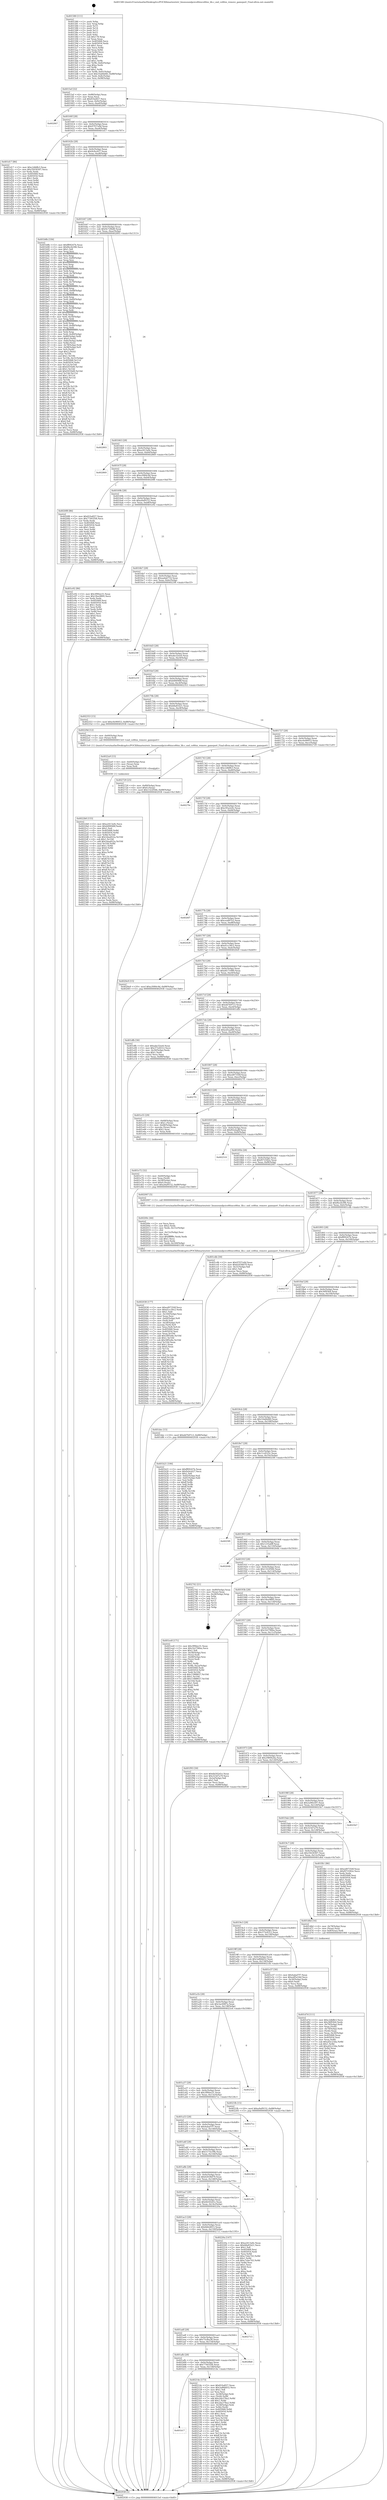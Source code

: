 digraph "0x401580" {
  label = "0x401580 (/mnt/c/Users/mathe/Desktop/tcc/POCII/binaries/extr_linuxsoundpcics46xxcs46xx_lib.c_snd_cs46xx_remove_gameport_Final-ollvm.out::main(0))"
  labelloc = "t"
  node[shape=record]

  Entry [label="",width=0.3,height=0.3,shape=circle,fillcolor=black,style=filled]
  "0x4015ef" [label="{
     0x4015ef [32]\l
     | [instrs]\l
     &nbsp;&nbsp;0x4015ef \<+6\>: mov -0x88(%rbp),%eax\l
     &nbsp;&nbsp;0x4015f5 \<+2\>: mov %eax,%ecx\l
     &nbsp;&nbsp;0x4015f7 \<+6\>: sub $0x81fa4f27,%ecx\l
     &nbsp;&nbsp;0x4015fd \<+6\>: mov %eax,-0x9c(%rbp)\l
     &nbsp;&nbsp;0x401603 \<+6\>: mov %ecx,-0xa0(%rbp)\l
     &nbsp;&nbsp;0x401609 \<+6\>: je 0000000000402847 \<main+0x12c7\>\l
  }"]
  "0x402847" [label="{
     0x402847\l
  }", style=dashed]
  "0x40160f" [label="{
     0x40160f [28]\l
     | [instrs]\l
     &nbsp;&nbsp;0x40160f \<+5\>: jmp 0000000000401614 \<main+0x94\>\l
     &nbsp;&nbsp;0x401614 \<+6\>: mov -0x9c(%rbp),%eax\l
     &nbsp;&nbsp;0x40161a \<+5\>: sub $0x97f37a9d,%eax\l
     &nbsp;&nbsp;0x40161f \<+6\>: mov %eax,-0xa4(%rbp)\l
     &nbsp;&nbsp;0x401625 \<+6\>: je 0000000000401d17 \<main+0x797\>\l
  }"]
  Exit [label="",width=0.3,height=0.3,shape=circle,fillcolor=black,style=filled,peripheries=2]
  "0x401d17" [label="{
     0x401d17 [86]\l
     | [instrs]\l
     &nbsp;&nbsp;0x401d17 \<+5\>: mov $0xc2dbffe3,%eax\l
     &nbsp;&nbsp;0x401d1c \<+5\>: mov $0x35630307,%ecx\l
     &nbsp;&nbsp;0x401d21 \<+2\>: xor %edx,%edx\l
     &nbsp;&nbsp;0x401d23 \<+7\>: mov 0x405068,%esi\l
     &nbsp;&nbsp;0x401d2a \<+7\>: mov 0x405054,%edi\l
     &nbsp;&nbsp;0x401d31 \<+3\>: sub $0x1,%edx\l
     &nbsp;&nbsp;0x401d34 \<+3\>: mov %esi,%r8d\l
     &nbsp;&nbsp;0x401d37 \<+3\>: add %edx,%r8d\l
     &nbsp;&nbsp;0x401d3a \<+4\>: imul %r8d,%esi\l
     &nbsp;&nbsp;0x401d3e \<+3\>: and $0x1,%esi\l
     &nbsp;&nbsp;0x401d41 \<+3\>: cmp $0x0,%esi\l
     &nbsp;&nbsp;0x401d44 \<+4\>: sete %r9b\l
     &nbsp;&nbsp;0x401d48 \<+3\>: cmp $0xa,%edi\l
     &nbsp;&nbsp;0x401d4b \<+4\>: setl %r10b\l
     &nbsp;&nbsp;0x401d4f \<+3\>: mov %r9b,%r11b\l
     &nbsp;&nbsp;0x401d52 \<+3\>: and %r10b,%r11b\l
     &nbsp;&nbsp;0x401d55 \<+3\>: xor %r10b,%r9b\l
     &nbsp;&nbsp;0x401d58 \<+3\>: or %r9b,%r11b\l
     &nbsp;&nbsp;0x401d5b \<+4\>: test $0x1,%r11b\l
     &nbsp;&nbsp;0x401d5f \<+3\>: cmovne %ecx,%eax\l
     &nbsp;&nbsp;0x401d62 \<+6\>: mov %eax,-0x88(%rbp)\l
     &nbsp;&nbsp;0x401d68 \<+5\>: jmp 0000000000402938 \<main+0x13b8\>\l
  }"]
  "0x40162b" [label="{
     0x40162b [28]\l
     | [instrs]\l
     &nbsp;&nbsp;0x40162b \<+5\>: jmp 0000000000401630 \<main+0xb0\>\l
     &nbsp;&nbsp;0x401630 \<+6\>: mov -0x9c(%rbp),%eax\l
     &nbsp;&nbsp;0x401636 \<+5\>: sub $0x9cfec627,%eax\l
     &nbsp;&nbsp;0x40163b \<+6\>: mov %eax,-0xa8(%rbp)\l
     &nbsp;&nbsp;0x401641 \<+6\>: je 0000000000401b8b \<main+0x60b\>\l
  }"]
  "0x4022b8" [label="{
     0x4022b8 [155]\l
     | [instrs]\l
     &nbsp;&nbsp;0x4022b8 \<+5\>: mov $0xa2413a9c,%ecx\l
     &nbsp;&nbsp;0x4022bd \<+5\>: mov $0xb0f4948f,%edx\l
     &nbsp;&nbsp;0x4022c2 \<+3\>: mov $0x1,%sil\l
     &nbsp;&nbsp;0x4022c5 \<+8\>: mov 0x405068,%r8d\l
     &nbsp;&nbsp;0x4022cd \<+8\>: mov 0x405054,%r9d\l
     &nbsp;&nbsp;0x4022d5 \<+3\>: mov %r8d,%r10d\l
     &nbsp;&nbsp;0x4022d8 \<+7\>: sub $0x5daa822a,%r10d\l
     &nbsp;&nbsp;0x4022df \<+4\>: sub $0x1,%r10d\l
     &nbsp;&nbsp;0x4022e3 \<+7\>: add $0x5daa822a,%r10d\l
     &nbsp;&nbsp;0x4022ea \<+4\>: imul %r10d,%r8d\l
     &nbsp;&nbsp;0x4022ee \<+4\>: and $0x1,%r8d\l
     &nbsp;&nbsp;0x4022f2 \<+4\>: cmp $0x0,%r8d\l
     &nbsp;&nbsp;0x4022f6 \<+4\>: sete %r11b\l
     &nbsp;&nbsp;0x4022fa \<+4\>: cmp $0xa,%r9d\l
     &nbsp;&nbsp;0x4022fe \<+3\>: setl %bl\l
     &nbsp;&nbsp;0x402301 \<+3\>: mov %r11b,%r14b\l
     &nbsp;&nbsp;0x402304 \<+4\>: xor $0xff,%r14b\l
     &nbsp;&nbsp;0x402308 \<+3\>: mov %bl,%r15b\l
     &nbsp;&nbsp;0x40230b \<+4\>: xor $0xff,%r15b\l
     &nbsp;&nbsp;0x40230f \<+4\>: xor $0x1,%sil\l
     &nbsp;&nbsp;0x402313 \<+3\>: mov %r14b,%r12b\l
     &nbsp;&nbsp;0x402316 \<+4\>: and $0xff,%r12b\l
     &nbsp;&nbsp;0x40231a \<+3\>: and %sil,%r11b\l
     &nbsp;&nbsp;0x40231d \<+3\>: mov %r15b,%r13b\l
     &nbsp;&nbsp;0x402320 \<+4\>: and $0xff,%r13b\l
     &nbsp;&nbsp;0x402324 \<+3\>: and %sil,%bl\l
     &nbsp;&nbsp;0x402327 \<+3\>: or %r11b,%r12b\l
     &nbsp;&nbsp;0x40232a \<+3\>: or %bl,%r13b\l
     &nbsp;&nbsp;0x40232d \<+3\>: xor %r13b,%r12b\l
     &nbsp;&nbsp;0x402330 \<+3\>: or %r15b,%r14b\l
     &nbsp;&nbsp;0x402333 \<+4\>: xor $0xff,%r14b\l
     &nbsp;&nbsp;0x402337 \<+4\>: or $0x1,%sil\l
     &nbsp;&nbsp;0x40233b \<+3\>: and %sil,%r14b\l
     &nbsp;&nbsp;0x40233e \<+3\>: or %r14b,%r12b\l
     &nbsp;&nbsp;0x402341 \<+4\>: test $0x1,%r12b\l
     &nbsp;&nbsp;0x402345 \<+3\>: cmovne %edx,%ecx\l
     &nbsp;&nbsp;0x402348 \<+6\>: mov %ecx,-0x88(%rbp)\l
     &nbsp;&nbsp;0x40234e \<+5\>: jmp 0000000000402938 \<main+0x13b8\>\l
  }"]
  "0x401b8b" [label="{
     0x401b8b [336]\l
     | [instrs]\l
     &nbsp;&nbsp;0x401b8b \<+5\>: mov $0xff09247b,%eax\l
     &nbsp;&nbsp;0x401b90 \<+5\>: mov $0xf6e2b396,%ecx\l
     &nbsp;&nbsp;0x401b95 \<+2\>: mov $0x1,%dl\l
     &nbsp;&nbsp;0x401b97 \<+3\>: mov %rsp,%rsi\l
     &nbsp;&nbsp;0x401b9a \<+4\>: add $0xfffffffffffffff0,%rsi\l
     &nbsp;&nbsp;0x401b9e \<+3\>: mov %rsi,%rsp\l
     &nbsp;&nbsp;0x401ba1 \<+4\>: mov %rsi,-0x80(%rbp)\l
     &nbsp;&nbsp;0x401ba5 \<+3\>: mov %rsp,%rsi\l
     &nbsp;&nbsp;0x401ba8 \<+4\>: add $0xfffffffffffffff0,%rsi\l
     &nbsp;&nbsp;0x401bac \<+3\>: mov %rsi,%rsp\l
     &nbsp;&nbsp;0x401baf \<+3\>: mov %rsp,%rdi\l
     &nbsp;&nbsp;0x401bb2 \<+4\>: add $0xfffffffffffffff0,%rdi\l
     &nbsp;&nbsp;0x401bb6 \<+3\>: mov %rdi,%rsp\l
     &nbsp;&nbsp;0x401bb9 \<+4\>: mov %rdi,-0x78(%rbp)\l
     &nbsp;&nbsp;0x401bbd \<+3\>: mov %rsp,%rdi\l
     &nbsp;&nbsp;0x401bc0 \<+4\>: add $0xfffffffffffffff0,%rdi\l
     &nbsp;&nbsp;0x401bc4 \<+3\>: mov %rdi,%rsp\l
     &nbsp;&nbsp;0x401bc7 \<+4\>: mov %rdi,-0x70(%rbp)\l
     &nbsp;&nbsp;0x401bcb \<+3\>: mov %rsp,%rdi\l
     &nbsp;&nbsp;0x401bce \<+4\>: add $0xfffffffffffffff0,%rdi\l
     &nbsp;&nbsp;0x401bd2 \<+3\>: mov %rdi,%rsp\l
     &nbsp;&nbsp;0x401bd5 \<+4\>: mov %rdi,-0x68(%rbp)\l
     &nbsp;&nbsp;0x401bd9 \<+3\>: mov %rsp,%rdi\l
     &nbsp;&nbsp;0x401bdc \<+4\>: add $0xfffffffffffffff0,%rdi\l
     &nbsp;&nbsp;0x401be0 \<+3\>: mov %rdi,%rsp\l
     &nbsp;&nbsp;0x401be3 \<+4\>: mov %rdi,-0x60(%rbp)\l
     &nbsp;&nbsp;0x401be7 \<+3\>: mov %rsp,%rdi\l
     &nbsp;&nbsp;0x401bea \<+4\>: add $0xfffffffffffffff0,%rdi\l
     &nbsp;&nbsp;0x401bee \<+3\>: mov %rdi,%rsp\l
     &nbsp;&nbsp;0x401bf1 \<+4\>: mov %rdi,-0x58(%rbp)\l
     &nbsp;&nbsp;0x401bf5 \<+3\>: mov %rsp,%rdi\l
     &nbsp;&nbsp;0x401bf8 \<+4\>: add $0xfffffffffffffff0,%rdi\l
     &nbsp;&nbsp;0x401bfc \<+3\>: mov %rdi,%rsp\l
     &nbsp;&nbsp;0x401bff \<+4\>: mov %rdi,-0x50(%rbp)\l
     &nbsp;&nbsp;0x401c03 \<+3\>: mov %rsp,%rdi\l
     &nbsp;&nbsp;0x401c06 \<+4\>: add $0xfffffffffffffff0,%rdi\l
     &nbsp;&nbsp;0x401c0a \<+3\>: mov %rdi,%rsp\l
     &nbsp;&nbsp;0x401c0d \<+4\>: mov %rdi,-0x48(%rbp)\l
     &nbsp;&nbsp;0x401c11 \<+3\>: mov %rsp,%rdi\l
     &nbsp;&nbsp;0x401c14 \<+4\>: add $0xfffffffffffffff0,%rdi\l
     &nbsp;&nbsp;0x401c18 \<+3\>: mov %rdi,%rsp\l
     &nbsp;&nbsp;0x401c1b \<+4\>: mov %rdi,-0x40(%rbp)\l
     &nbsp;&nbsp;0x401c1f \<+4\>: mov -0x80(%rbp),%rdi\l
     &nbsp;&nbsp;0x401c23 \<+6\>: movl $0x0,(%rdi)\l
     &nbsp;&nbsp;0x401c29 \<+7\>: mov -0x8c(%rbp),%r8d\l
     &nbsp;&nbsp;0x401c30 \<+3\>: mov %r8d,(%rsi)\l
     &nbsp;&nbsp;0x401c33 \<+4\>: mov -0x78(%rbp),%rdi\l
     &nbsp;&nbsp;0x401c37 \<+7\>: mov -0x98(%rbp),%r9\l
     &nbsp;&nbsp;0x401c3e \<+3\>: mov %r9,(%rdi)\l
     &nbsp;&nbsp;0x401c41 \<+3\>: cmpl $0x2,(%rsi)\l
     &nbsp;&nbsp;0x401c44 \<+4\>: setne %r10b\l
     &nbsp;&nbsp;0x401c48 \<+4\>: and $0x1,%r10b\l
     &nbsp;&nbsp;0x401c4c \<+4\>: mov %r10b,-0x31(%rbp)\l
     &nbsp;&nbsp;0x401c50 \<+8\>: mov 0x405068,%r11d\l
     &nbsp;&nbsp;0x401c58 \<+7\>: mov 0x405054,%ebx\l
     &nbsp;&nbsp;0x401c5f \<+3\>: mov %r11d,%r14d\l
     &nbsp;&nbsp;0x401c62 \<+7\>: sub $0xf2f35bf0,%r14d\l
     &nbsp;&nbsp;0x401c69 \<+4\>: sub $0x1,%r14d\l
     &nbsp;&nbsp;0x401c6d \<+7\>: add $0xf2f35bf0,%r14d\l
     &nbsp;&nbsp;0x401c74 \<+4\>: imul %r14d,%r11d\l
     &nbsp;&nbsp;0x401c78 \<+4\>: and $0x1,%r11d\l
     &nbsp;&nbsp;0x401c7c \<+4\>: cmp $0x0,%r11d\l
     &nbsp;&nbsp;0x401c80 \<+4\>: sete %r10b\l
     &nbsp;&nbsp;0x401c84 \<+3\>: cmp $0xa,%ebx\l
     &nbsp;&nbsp;0x401c87 \<+4\>: setl %r15b\l
     &nbsp;&nbsp;0x401c8b \<+3\>: mov %r10b,%r12b\l
     &nbsp;&nbsp;0x401c8e \<+4\>: xor $0xff,%r12b\l
     &nbsp;&nbsp;0x401c92 \<+3\>: mov %r15b,%r13b\l
     &nbsp;&nbsp;0x401c95 \<+4\>: xor $0xff,%r13b\l
     &nbsp;&nbsp;0x401c99 \<+3\>: xor $0x0,%dl\l
     &nbsp;&nbsp;0x401c9c \<+3\>: mov %r12b,%sil\l
     &nbsp;&nbsp;0x401c9f \<+4\>: and $0x0,%sil\l
     &nbsp;&nbsp;0x401ca3 \<+3\>: and %dl,%r10b\l
     &nbsp;&nbsp;0x401ca6 \<+3\>: mov %r13b,%dil\l
     &nbsp;&nbsp;0x401ca9 \<+4\>: and $0x0,%dil\l
     &nbsp;&nbsp;0x401cad \<+3\>: and %dl,%r15b\l
     &nbsp;&nbsp;0x401cb0 \<+3\>: or %r10b,%sil\l
     &nbsp;&nbsp;0x401cb3 \<+3\>: or %r15b,%dil\l
     &nbsp;&nbsp;0x401cb6 \<+3\>: xor %dil,%sil\l
     &nbsp;&nbsp;0x401cb9 \<+3\>: or %r13b,%r12b\l
     &nbsp;&nbsp;0x401cbc \<+4\>: xor $0xff,%r12b\l
     &nbsp;&nbsp;0x401cc0 \<+3\>: or $0x0,%dl\l
     &nbsp;&nbsp;0x401cc3 \<+3\>: and %dl,%r12b\l
     &nbsp;&nbsp;0x401cc6 \<+3\>: or %r12b,%sil\l
     &nbsp;&nbsp;0x401cc9 \<+4\>: test $0x1,%sil\l
     &nbsp;&nbsp;0x401ccd \<+3\>: cmovne %ecx,%eax\l
     &nbsp;&nbsp;0x401cd0 \<+6\>: mov %eax,-0x88(%rbp)\l
     &nbsp;&nbsp;0x401cd6 \<+5\>: jmp 0000000000402938 \<main+0x13b8\>\l
  }"]
  "0x401647" [label="{
     0x401647 [28]\l
     | [instrs]\l
     &nbsp;&nbsp;0x401647 \<+5\>: jmp 000000000040164c \<main+0xcc\>\l
     &nbsp;&nbsp;0x40164c \<+6\>: mov -0x9c(%rbp),%eax\l
     &nbsp;&nbsp;0x401652 \<+5\>: sub $0x9e72fbd8,%eax\l
     &nbsp;&nbsp;0x401657 \<+6\>: mov %eax,-0xac(%rbp)\l
     &nbsp;&nbsp;0x40165d \<+6\>: je 0000000000402893 \<main+0x1313\>\l
  }"]
  "0x4022a9" [label="{
     0x4022a9 [15]\l
     | [instrs]\l
     &nbsp;&nbsp;0x4022a9 \<+4\>: mov -0x60(%rbp),%rax\l
     &nbsp;&nbsp;0x4022ad \<+3\>: mov (%rax),%rax\l
     &nbsp;&nbsp;0x4022b0 \<+3\>: mov %rax,%rdi\l
     &nbsp;&nbsp;0x4022b3 \<+5\>: call 0000000000401030 \<free@plt\>\l
     | [calls]\l
     &nbsp;&nbsp;0x401030 \{1\} (unknown)\l
  }"]
  "0x402893" [label="{
     0x402893\l
  }", style=dashed]
  "0x401663" [label="{
     0x401663 [28]\l
     | [instrs]\l
     &nbsp;&nbsp;0x401663 \<+5\>: jmp 0000000000401668 \<main+0xe8\>\l
     &nbsp;&nbsp;0x401668 \<+6\>: mov -0x9c(%rbp),%eax\l
     &nbsp;&nbsp;0x40166e \<+5\>: sub $0xa2413a9c,%eax\l
     &nbsp;&nbsp;0x401673 \<+6\>: mov %eax,-0xb0(%rbp)\l
     &nbsp;&nbsp;0x401679 \<+6\>: je 0000000000402869 \<main+0x12e9\>\l
  }"]
  "0x401b17" [label="{
     0x401b17\l
  }", style=dashed]
  "0x402869" [label="{
     0x402869\l
  }", style=dashed]
  "0x40167f" [label="{
     0x40167f [28]\l
     | [instrs]\l
     &nbsp;&nbsp;0x40167f \<+5\>: jmp 0000000000401684 \<main+0x104\>\l
     &nbsp;&nbsp;0x401684 \<+6\>: mov -0x9c(%rbp),%eax\l
     &nbsp;&nbsp;0x40168a \<+5\>: sub $0xa3084c9d,%eax\l
     &nbsp;&nbsp;0x40168f \<+6\>: mov %eax,-0xb4(%rbp)\l
     &nbsp;&nbsp;0x401695 \<+6\>: je 00000000004020f8 \<main+0xb78\>\l
  }"]
  "0x40214e" [label="{
     0x40214e [173]\l
     | [instrs]\l
     &nbsp;&nbsp;0x40214e \<+5\>: mov $0x81fa4f27,%eax\l
     &nbsp;&nbsp;0x402153 \<+5\>: mov $0x3a86bb52,%ecx\l
     &nbsp;&nbsp;0x402158 \<+2\>: mov $0x1,%dl\l
     &nbsp;&nbsp;0x40215a \<+2\>: xor %esi,%esi\l
     &nbsp;&nbsp;0x40215c \<+4\>: mov -0x58(%rbp),%rdi\l
     &nbsp;&nbsp;0x402160 \<+3\>: mov (%rdi),%r8d\l
     &nbsp;&nbsp;0x402163 \<+7\>: add $0x2da378a2,%r8d\l
     &nbsp;&nbsp;0x40216a \<+4\>: add $0x1,%r8d\l
     &nbsp;&nbsp;0x40216e \<+7\>: sub $0x2da378a2,%r8d\l
     &nbsp;&nbsp;0x402175 \<+4\>: mov -0x58(%rbp),%rdi\l
     &nbsp;&nbsp;0x402179 \<+3\>: mov %r8d,(%rdi)\l
     &nbsp;&nbsp;0x40217c \<+8\>: mov 0x405068,%r8d\l
     &nbsp;&nbsp;0x402184 \<+8\>: mov 0x405054,%r9d\l
     &nbsp;&nbsp;0x40218c \<+3\>: sub $0x1,%esi\l
     &nbsp;&nbsp;0x40218f \<+3\>: mov %r8d,%r10d\l
     &nbsp;&nbsp;0x402192 \<+3\>: add %esi,%r10d\l
     &nbsp;&nbsp;0x402195 \<+4\>: imul %r10d,%r8d\l
     &nbsp;&nbsp;0x402199 \<+4\>: and $0x1,%r8d\l
     &nbsp;&nbsp;0x40219d \<+4\>: cmp $0x0,%r8d\l
     &nbsp;&nbsp;0x4021a1 \<+4\>: sete %r11b\l
     &nbsp;&nbsp;0x4021a5 \<+4\>: cmp $0xa,%r9d\l
     &nbsp;&nbsp;0x4021a9 \<+3\>: setl %bl\l
     &nbsp;&nbsp;0x4021ac \<+3\>: mov %r11b,%r14b\l
     &nbsp;&nbsp;0x4021af \<+4\>: xor $0xff,%r14b\l
     &nbsp;&nbsp;0x4021b3 \<+3\>: mov %bl,%r15b\l
     &nbsp;&nbsp;0x4021b6 \<+4\>: xor $0xff,%r15b\l
     &nbsp;&nbsp;0x4021ba \<+3\>: xor $0x0,%dl\l
     &nbsp;&nbsp;0x4021bd \<+3\>: mov %r14b,%r12b\l
     &nbsp;&nbsp;0x4021c0 \<+4\>: and $0x0,%r12b\l
     &nbsp;&nbsp;0x4021c4 \<+3\>: and %dl,%r11b\l
     &nbsp;&nbsp;0x4021c7 \<+3\>: mov %r15b,%r13b\l
     &nbsp;&nbsp;0x4021ca \<+4\>: and $0x0,%r13b\l
     &nbsp;&nbsp;0x4021ce \<+2\>: and %dl,%bl\l
     &nbsp;&nbsp;0x4021d0 \<+3\>: or %r11b,%r12b\l
     &nbsp;&nbsp;0x4021d3 \<+3\>: or %bl,%r13b\l
     &nbsp;&nbsp;0x4021d6 \<+3\>: xor %r13b,%r12b\l
     &nbsp;&nbsp;0x4021d9 \<+3\>: or %r15b,%r14b\l
     &nbsp;&nbsp;0x4021dc \<+4\>: xor $0xff,%r14b\l
     &nbsp;&nbsp;0x4021e0 \<+3\>: or $0x0,%dl\l
     &nbsp;&nbsp;0x4021e3 \<+3\>: and %dl,%r14b\l
     &nbsp;&nbsp;0x4021e6 \<+3\>: or %r14b,%r12b\l
     &nbsp;&nbsp;0x4021e9 \<+4\>: test $0x1,%r12b\l
     &nbsp;&nbsp;0x4021ed \<+3\>: cmovne %ecx,%eax\l
     &nbsp;&nbsp;0x4021f0 \<+6\>: mov %eax,-0x88(%rbp)\l
     &nbsp;&nbsp;0x4021f6 \<+5\>: jmp 0000000000402938 \<main+0x13b8\>\l
  }"]
  "0x4020f8" [label="{
     0x4020f8 [86]\l
     | [instrs]\l
     &nbsp;&nbsp;0x4020f8 \<+5\>: mov $0x81fa4f27,%eax\l
     &nbsp;&nbsp;0x4020fd \<+5\>: mov $0x774435f4,%ecx\l
     &nbsp;&nbsp;0x402102 \<+2\>: xor %edx,%edx\l
     &nbsp;&nbsp;0x402104 \<+7\>: mov 0x405068,%esi\l
     &nbsp;&nbsp;0x40210b \<+7\>: mov 0x405054,%edi\l
     &nbsp;&nbsp;0x402112 \<+3\>: sub $0x1,%edx\l
     &nbsp;&nbsp;0x402115 \<+3\>: mov %esi,%r8d\l
     &nbsp;&nbsp;0x402118 \<+3\>: add %edx,%r8d\l
     &nbsp;&nbsp;0x40211b \<+4\>: imul %r8d,%esi\l
     &nbsp;&nbsp;0x40211f \<+3\>: and $0x1,%esi\l
     &nbsp;&nbsp;0x402122 \<+3\>: cmp $0x0,%esi\l
     &nbsp;&nbsp;0x402125 \<+4\>: sete %r9b\l
     &nbsp;&nbsp;0x402129 \<+3\>: cmp $0xa,%edi\l
     &nbsp;&nbsp;0x40212c \<+4\>: setl %r10b\l
     &nbsp;&nbsp;0x402130 \<+3\>: mov %r9b,%r11b\l
     &nbsp;&nbsp;0x402133 \<+3\>: and %r10b,%r11b\l
     &nbsp;&nbsp;0x402136 \<+3\>: xor %r10b,%r9b\l
     &nbsp;&nbsp;0x402139 \<+3\>: or %r9b,%r11b\l
     &nbsp;&nbsp;0x40213c \<+4\>: test $0x1,%r11b\l
     &nbsp;&nbsp;0x402140 \<+3\>: cmovne %ecx,%eax\l
     &nbsp;&nbsp;0x402143 \<+6\>: mov %eax,-0x88(%rbp)\l
     &nbsp;&nbsp;0x402149 \<+5\>: jmp 0000000000402938 \<main+0x13b8\>\l
  }"]
  "0x40169b" [label="{
     0x40169b [28]\l
     | [instrs]\l
     &nbsp;&nbsp;0x40169b \<+5\>: jmp 00000000004016a0 \<main+0x120\>\l
     &nbsp;&nbsp;0x4016a0 \<+6\>: mov -0x9c(%rbp),%eax\l
     &nbsp;&nbsp;0x4016a6 \<+5\>: sub $0xa9af9152,%eax\l
     &nbsp;&nbsp;0x4016ab \<+6\>: mov %eax,-0xb8(%rbp)\l
     &nbsp;&nbsp;0x4016b1 \<+6\>: je 0000000000401e92 \<main+0x912\>\l
  }"]
  "0x401afb" [label="{
     0x401afb [28]\l
     | [instrs]\l
     &nbsp;&nbsp;0x401afb \<+5\>: jmp 0000000000401b00 \<main+0x580\>\l
     &nbsp;&nbsp;0x401b00 \<+6\>: mov -0x9c(%rbp),%eax\l
     &nbsp;&nbsp;0x401b06 \<+5\>: sub $0x774435f4,%eax\l
     &nbsp;&nbsp;0x401b0b \<+6\>: mov %eax,-0x158(%rbp)\l
     &nbsp;&nbsp;0x401b11 \<+6\>: je 000000000040214e \<main+0xbce\>\l
  }"]
  "0x401e92" [label="{
     0x401e92 [86]\l
     | [instrs]\l
     &nbsp;&nbsp;0x401e92 \<+5\>: mov $0x3f90ee31,%eax\l
     &nbsp;&nbsp;0x401e97 \<+5\>: mov $0x18ee9895,%ecx\l
     &nbsp;&nbsp;0x401e9c \<+2\>: xor %edx,%edx\l
     &nbsp;&nbsp;0x401e9e \<+7\>: mov 0x405068,%esi\l
     &nbsp;&nbsp;0x401ea5 \<+7\>: mov 0x405054,%edi\l
     &nbsp;&nbsp;0x401eac \<+3\>: sub $0x1,%edx\l
     &nbsp;&nbsp;0x401eaf \<+3\>: mov %esi,%r8d\l
     &nbsp;&nbsp;0x401eb2 \<+3\>: add %edx,%r8d\l
     &nbsp;&nbsp;0x401eb5 \<+4\>: imul %r8d,%esi\l
     &nbsp;&nbsp;0x401eb9 \<+3\>: and $0x1,%esi\l
     &nbsp;&nbsp;0x401ebc \<+3\>: cmp $0x0,%esi\l
     &nbsp;&nbsp;0x401ebf \<+4\>: sete %r9b\l
     &nbsp;&nbsp;0x401ec3 \<+3\>: cmp $0xa,%edi\l
     &nbsp;&nbsp;0x401ec6 \<+4\>: setl %r10b\l
     &nbsp;&nbsp;0x401eca \<+3\>: mov %r9b,%r11b\l
     &nbsp;&nbsp;0x401ecd \<+3\>: and %r10b,%r11b\l
     &nbsp;&nbsp;0x401ed0 \<+3\>: xor %r10b,%r9b\l
     &nbsp;&nbsp;0x401ed3 \<+3\>: or %r9b,%r11b\l
     &nbsp;&nbsp;0x401ed6 \<+4\>: test $0x1,%r11b\l
     &nbsp;&nbsp;0x401eda \<+3\>: cmovne %ecx,%eax\l
     &nbsp;&nbsp;0x401edd \<+6\>: mov %eax,-0x88(%rbp)\l
     &nbsp;&nbsp;0x401ee3 \<+5\>: jmp 0000000000402938 \<main+0x13b8\>\l
  }"]
  "0x4016b7" [label="{
     0x4016b7 [28]\l
     | [instrs]\l
     &nbsp;&nbsp;0x4016b7 \<+5\>: jmp 00000000004016bc \<main+0x13c\>\l
     &nbsp;&nbsp;0x4016bc \<+6\>: mov -0x9c(%rbp),%eax\l
     &nbsp;&nbsp;0x4016c2 \<+5\>: sub $0xaada6714,%eax\l
     &nbsp;&nbsp;0x4016c7 \<+6\>: mov %eax,-0xbc(%rbp)\l
     &nbsp;&nbsp;0x4016cd \<+6\>: je 000000000040239f \<main+0xe1f\>\l
  }"]
  "0x4028b8" [label="{
     0x4028b8\l
  }", style=dashed]
  "0x40239f" [label="{
     0x40239f\l
  }", style=dashed]
  "0x4016d3" [label="{
     0x4016d3 [28]\l
     | [instrs]\l
     &nbsp;&nbsp;0x4016d3 \<+5\>: jmp 00000000004016d8 \<main+0x158\>\l
     &nbsp;&nbsp;0x4016d8 \<+6\>: mov -0x9c(%rbp),%eax\l
     &nbsp;&nbsp;0x4016de \<+5\>: sub $0xabe32ee0,%eax\l
     &nbsp;&nbsp;0x4016e3 \<+6\>: mov %eax,-0xc0(%rbp)\l
     &nbsp;&nbsp;0x4016e9 \<+6\>: je 0000000000401e19 \<main+0x899\>\l
  }"]
  "0x401adf" [label="{
     0x401adf [28]\l
     | [instrs]\l
     &nbsp;&nbsp;0x401adf \<+5\>: jmp 0000000000401ae4 \<main+0x564\>\l
     &nbsp;&nbsp;0x401ae4 \<+6\>: mov -0x9c(%rbp),%eax\l
     &nbsp;&nbsp;0x401aea \<+5\>: sub $0x75cfba38,%eax\l
     &nbsp;&nbsp;0x401aef \<+6\>: mov %eax,-0x154(%rbp)\l
     &nbsp;&nbsp;0x401af5 \<+6\>: je 00000000004028b8 \<main+0x1338\>\l
  }"]
  "0x401e19" [label="{
     0x401e19\l
  }", style=dashed]
  "0x4016ef" [label="{
     0x4016ef [28]\l
     | [instrs]\l
     &nbsp;&nbsp;0x4016ef \<+5\>: jmp 00000000004016f4 \<main+0x174\>\l
     &nbsp;&nbsp;0x4016f4 \<+6\>: mov -0x9c(%rbp),%eax\l
     &nbsp;&nbsp;0x4016fa \<+5\>: sub $0xb0f4948f,%eax\l
     &nbsp;&nbsp;0x4016ff \<+6\>: mov %eax,-0xc4(%rbp)\l
     &nbsp;&nbsp;0x401705 \<+6\>: je 0000000000402353 \<main+0xdd3\>\l
  }"]
  "0x402715" [label="{
     0x402715\l
  }", style=dashed]
  "0x402353" [label="{
     0x402353 [15]\l
     | [instrs]\l
     &nbsp;&nbsp;0x402353 \<+10\>: movl $0xc0e90053,-0x88(%rbp)\l
     &nbsp;&nbsp;0x40235d \<+5\>: jmp 0000000000402938 \<main+0x13b8\>\l
  }"]
  "0x40170b" [label="{
     0x40170b [28]\l
     | [instrs]\l
     &nbsp;&nbsp;0x40170b \<+5\>: jmp 0000000000401710 \<main+0x190\>\l
     &nbsp;&nbsp;0x401710 \<+6\>: mov -0x9c(%rbp),%eax\l
     &nbsp;&nbsp;0x401716 \<+5\>: sub $0xb8a81b21,%eax\l
     &nbsp;&nbsp;0x40171b \<+6\>: mov %eax,-0xc8(%rbp)\l
     &nbsp;&nbsp;0x401721 \<+6\>: je 000000000040229d \<main+0xd1d\>\l
  }"]
  "0x401ac3" [label="{
     0x401ac3 [28]\l
     | [instrs]\l
     &nbsp;&nbsp;0x401ac3 \<+5\>: jmp 0000000000401ac8 \<main+0x548\>\l
     &nbsp;&nbsp;0x401ac8 \<+6\>: mov -0x9c(%rbp),%eax\l
     &nbsp;&nbsp;0x401ace \<+5\>: sub $0x6bfe4815,%eax\l
     &nbsp;&nbsp;0x401ad3 \<+6\>: mov %eax,-0x150(%rbp)\l
     &nbsp;&nbsp;0x401ad9 \<+6\>: je 0000000000402715 \<main+0x1195\>\l
  }"]
  "0x40229d" [label="{
     0x40229d [12]\l
     | [instrs]\l
     &nbsp;&nbsp;0x40229d \<+4\>: mov -0x60(%rbp),%rax\l
     &nbsp;&nbsp;0x4022a1 \<+3\>: mov (%rax),%rdi\l
     &nbsp;&nbsp;0x4022a4 \<+5\>: call 00000000004013c0 \<snd_cs46xx_remove_gameport\>\l
     | [calls]\l
     &nbsp;&nbsp;0x4013c0 \{1\} (/mnt/c/Users/mathe/Desktop/tcc/POCII/binaries/extr_linuxsoundpcics46xxcs46xx_lib.c_snd_cs46xx_remove_gameport_Final-ollvm.out::snd_cs46xx_remove_gameport)\l
  }"]
  "0x401727" [label="{
     0x401727 [28]\l
     | [instrs]\l
     &nbsp;&nbsp;0x401727 \<+5\>: jmp 000000000040172c \<main+0x1ac\>\l
     &nbsp;&nbsp;0x40172c \<+6\>: mov -0x9c(%rbp),%eax\l
     &nbsp;&nbsp;0x401732 \<+5\>: sub $0xc0e90053,%eax\l
     &nbsp;&nbsp;0x401737 \<+6\>: mov %eax,-0xcc(%rbp)\l
     &nbsp;&nbsp;0x40173d \<+6\>: je 0000000000402729 \<main+0x11a9\>\l
  }"]
  "0x40220a" [label="{
     0x40220a [147]\l
     | [instrs]\l
     &nbsp;&nbsp;0x40220a \<+5\>: mov $0xa2413a9c,%eax\l
     &nbsp;&nbsp;0x40220f \<+5\>: mov $0xb8a81b21,%ecx\l
     &nbsp;&nbsp;0x402214 \<+2\>: mov $0x1,%dl\l
     &nbsp;&nbsp;0x402216 \<+7\>: mov 0x405068,%esi\l
     &nbsp;&nbsp;0x40221d \<+7\>: mov 0x405054,%edi\l
     &nbsp;&nbsp;0x402224 \<+3\>: mov %esi,%r8d\l
     &nbsp;&nbsp;0x402227 \<+7\>: add $0xc7ebe743,%r8d\l
     &nbsp;&nbsp;0x40222e \<+4\>: sub $0x1,%r8d\l
     &nbsp;&nbsp;0x402232 \<+7\>: sub $0xc7ebe743,%r8d\l
     &nbsp;&nbsp;0x402239 \<+4\>: imul %r8d,%esi\l
     &nbsp;&nbsp;0x40223d \<+3\>: and $0x1,%esi\l
     &nbsp;&nbsp;0x402240 \<+3\>: cmp $0x0,%esi\l
     &nbsp;&nbsp;0x402243 \<+4\>: sete %r9b\l
     &nbsp;&nbsp;0x402247 \<+3\>: cmp $0xa,%edi\l
     &nbsp;&nbsp;0x40224a \<+4\>: setl %r10b\l
     &nbsp;&nbsp;0x40224e \<+3\>: mov %r9b,%r11b\l
     &nbsp;&nbsp;0x402251 \<+4\>: xor $0xff,%r11b\l
     &nbsp;&nbsp;0x402255 \<+3\>: mov %r10b,%bl\l
     &nbsp;&nbsp;0x402258 \<+3\>: xor $0xff,%bl\l
     &nbsp;&nbsp;0x40225b \<+3\>: xor $0x1,%dl\l
     &nbsp;&nbsp;0x40225e \<+3\>: mov %r11b,%r14b\l
     &nbsp;&nbsp;0x402261 \<+4\>: and $0xff,%r14b\l
     &nbsp;&nbsp;0x402265 \<+3\>: and %dl,%r9b\l
     &nbsp;&nbsp;0x402268 \<+3\>: mov %bl,%r15b\l
     &nbsp;&nbsp;0x40226b \<+4\>: and $0xff,%r15b\l
     &nbsp;&nbsp;0x40226f \<+3\>: and %dl,%r10b\l
     &nbsp;&nbsp;0x402272 \<+3\>: or %r9b,%r14b\l
     &nbsp;&nbsp;0x402275 \<+3\>: or %r10b,%r15b\l
     &nbsp;&nbsp;0x402278 \<+3\>: xor %r15b,%r14b\l
     &nbsp;&nbsp;0x40227b \<+3\>: or %bl,%r11b\l
     &nbsp;&nbsp;0x40227e \<+4\>: xor $0xff,%r11b\l
     &nbsp;&nbsp;0x402282 \<+3\>: or $0x1,%dl\l
     &nbsp;&nbsp;0x402285 \<+3\>: and %dl,%r11b\l
     &nbsp;&nbsp;0x402288 \<+3\>: or %r11b,%r14b\l
     &nbsp;&nbsp;0x40228b \<+4\>: test $0x1,%r14b\l
     &nbsp;&nbsp;0x40228f \<+3\>: cmovne %ecx,%eax\l
     &nbsp;&nbsp;0x402292 \<+6\>: mov %eax,-0x88(%rbp)\l
     &nbsp;&nbsp;0x402298 \<+5\>: jmp 0000000000402938 \<main+0x13b8\>\l
  }"]
  "0x402729" [label="{
     0x402729 [25]\l
     | [instrs]\l
     &nbsp;&nbsp;0x402729 \<+4\>: mov -0x80(%rbp),%rax\l
     &nbsp;&nbsp;0x40272d \<+6\>: movl $0x0,(%rax)\l
     &nbsp;&nbsp;0x402733 \<+10\>: movl $0x1322f566,-0x88(%rbp)\l
     &nbsp;&nbsp;0x40273d \<+5\>: jmp 0000000000402938 \<main+0x13b8\>\l
  }"]
  "0x401743" [label="{
     0x401743 [28]\l
     | [instrs]\l
     &nbsp;&nbsp;0x401743 \<+5\>: jmp 0000000000401748 \<main+0x1c8\>\l
     &nbsp;&nbsp;0x401748 \<+6\>: mov -0x9c(%rbp),%eax\l
     &nbsp;&nbsp;0x40174e \<+5\>: sub $0xc2dbffe3,%eax\l
     &nbsp;&nbsp;0x401753 \<+6\>: mov %eax,-0xd0(%rbp)\l
     &nbsp;&nbsp;0x401759 \<+6\>: je 000000000040279c \<main+0x121c\>\l
  }"]
  "0x401aa7" [label="{
     0x401aa7 [28]\l
     | [instrs]\l
     &nbsp;&nbsp;0x401aa7 \<+5\>: jmp 0000000000401aac \<main+0x52c\>\l
     &nbsp;&nbsp;0x401aac \<+6\>: mov -0x9c(%rbp),%eax\l
     &nbsp;&nbsp;0x401ab2 \<+5\>: sub $0x6b502d1e,%eax\l
     &nbsp;&nbsp;0x401ab7 \<+6\>: mov %eax,-0x14c(%rbp)\l
     &nbsp;&nbsp;0x401abd \<+6\>: je 000000000040220a \<main+0xc8a\>\l
  }"]
  "0x40279c" [label="{
     0x40279c\l
  }", style=dashed]
  "0x40175f" [label="{
     0x40175f [28]\l
     | [instrs]\l
     &nbsp;&nbsp;0x40175f \<+5\>: jmp 0000000000401764 \<main+0x1e4\>\l
     &nbsp;&nbsp;0x401764 \<+6\>: mov -0x9c(%rbp),%eax\l
     &nbsp;&nbsp;0x40176a \<+5\>: sub $0xc95a2e0c,%eax\l
     &nbsp;&nbsp;0x40176f \<+6\>: mov %eax,-0xd4(%rbp)\l
     &nbsp;&nbsp;0x401775 \<+6\>: je 00000000004026f7 \<main+0x1177\>\l
  }"]
  "0x401cf9" [label="{
     0x401cf9\l
  }", style=dashed]
  "0x4026f7" [label="{
     0x4026f7\l
  }", style=dashed]
  "0x40177b" [label="{
     0x40177b [28]\l
     | [instrs]\l
     &nbsp;&nbsp;0x40177b \<+5\>: jmp 0000000000401780 \<main+0x200\>\l
     &nbsp;&nbsp;0x401780 \<+6\>: mov -0x9c(%rbp),%eax\l
     &nbsp;&nbsp;0x401786 \<+5\>: sub $0xcea897e2,%eax\l
     &nbsp;&nbsp;0x40178b \<+6\>: mov %eax,-0xd8(%rbp)\l
     &nbsp;&nbsp;0x401791 \<+6\>: je 0000000000402428 \<main+0xea8\>\l
  }"]
  "0x401a8b" [label="{
     0x401a8b [28]\l
     | [instrs]\l
     &nbsp;&nbsp;0x401a8b \<+5\>: jmp 0000000000401a90 \<main+0x510\>\l
     &nbsp;&nbsp;0x401a90 \<+6\>: mov -0x9c(%rbp),%eax\l
     &nbsp;&nbsp;0x401a96 \<+5\>: sub $0x62038d79,%eax\l
     &nbsp;&nbsp;0x401a9b \<+6\>: mov %eax,-0x148(%rbp)\l
     &nbsp;&nbsp;0x401aa1 \<+6\>: je 0000000000401cf9 \<main+0x779\>\l
  }"]
  "0x402428" [label="{
     0x402428\l
  }", style=dashed]
  "0x401797" [label="{
     0x401797 [28]\l
     | [instrs]\l
     &nbsp;&nbsp;0x401797 \<+5\>: jmp 000000000040179c \<main+0x21c\>\l
     &nbsp;&nbsp;0x40179c \<+6\>: mov -0x9c(%rbp),%eax\l
     &nbsp;&nbsp;0x4017a2 \<+5\>: sub $0xd1cc30c2,%eax\l
     &nbsp;&nbsp;0x4017a7 \<+6\>: mov %eax,-0xdc(%rbp)\l
     &nbsp;&nbsp;0x4017ad \<+6\>: je 00000000004020e9 \<main+0xb69\>\l
  }"]
  "0x402362" [label="{
     0x402362\l
  }", style=dashed]
  "0x4020e9" [label="{
     0x4020e9 [15]\l
     | [instrs]\l
     &nbsp;&nbsp;0x4020e9 \<+10\>: movl $0xa3084c9d,-0x88(%rbp)\l
     &nbsp;&nbsp;0x4020f3 \<+5\>: jmp 0000000000402938 \<main+0x13b8\>\l
  }"]
  "0x4017b3" [label="{
     0x4017b3 [28]\l
     | [instrs]\l
     &nbsp;&nbsp;0x4017b3 \<+5\>: jmp 00000000004017b8 \<main+0x238\>\l
     &nbsp;&nbsp;0x4017b8 \<+6\>: mov -0x9c(%rbp),%eax\l
     &nbsp;&nbsp;0x4017be \<+5\>: sub $0xd417c089,%eax\l
     &nbsp;&nbsp;0x4017c3 \<+6\>: mov %eax,-0xe0(%rbp)\l
     &nbsp;&nbsp;0x4017c9 \<+6\>: je 00000000004024b5 \<main+0xf35\>\l
  }"]
  "0x401a6f" [label="{
     0x401a6f [28]\l
     | [instrs]\l
     &nbsp;&nbsp;0x401a6f \<+5\>: jmp 0000000000401a74 \<main+0x4f4\>\l
     &nbsp;&nbsp;0x401a74 \<+6\>: mov -0x9c(%rbp),%eax\l
     &nbsp;&nbsp;0x401a7a \<+5\>: sub $0x5175e39b,%eax\l
     &nbsp;&nbsp;0x401a7f \<+6\>: mov %eax,-0x144(%rbp)\l
     &nbsp;&nbsp;0x401a85 \<+6\>: je 0000000000402362 \<main+0xde2\>\l
  }"]
  "0x4024b5" [label="{
     0x4024b5\l
  }", style=dashed]
  "0x4017cf" [label="{
     0x4017cf [28]\l
     | [instrs]\l
     &nbsp;&nbsp;0x4017cf \<+5\>: jmp 00000000004017d4 \<main+0x254\>\l
     &nbsp;&nbsp;0x4017d4 \<+6\>: mov -0x9c(%rbp),%eax\l
     &nbsp;&nbsp;0x4017da \<+5\>: sub $0xdd7b97c3,%eax\l
     &nbsp;&nbsp;0x4017df \<+6\>: mov %eax,-0xe4(%rbp)\l
     &nbsp;&nbsp;0x4017e5 \<+6\>: je 0000000000401dfb \<main+0x87b\>\l
  }"]
  "0x402706" [label="{
     0x402706\l
  }", style=dashed]
  "0x401dfb" [label="{
     0x401dfb [30]\l
     | [instrs]\l
     &nbsp;&nbsp;0x401dfb \<+5\>: mov $0xabe32ee0,%eax\l
     &nbsp;&nbsp;0x401e00 \<+5\>: mov $0x373c8312,%ecx\l
     &nbsp;&nbsp;0x401e05 \<+3\>: mov -0x30(%rbp),%edx\l
     &nbsp;&nbsp;0x401e08 \<+3\>: cmp $0x1,%edx\l
     &nbsp;&nbsp;0x401e0b \<+3\>: cmovl %ecx,%eax\l
     &nbsp;&nbsp;0x401e0e \<+6\>: mov %eax,-0x88(%rbp)\l
     &nbsp;&nbsp;0x401e14 \<+5\>: jmp 0000000000402938 \<main+0x13b8\>\l
  }"]
  "0x4017eb" [label="{
     0x4017eb [28]\l
     | [instrs]\l
     &nbsp;&nbsp;0x4017eb \<+5\>: jmp 00000000004017f0 \<main+0x270\>\l
     &nbsp;&nbsp;0x4017f0 \<+6\>: mov -0x9c(%rbp),%eax\l
     &nbsp;&nbsp;0x4017f6 \<+5\>: sub $0xed5aa6f4,%eax\l
     &nbsp;&nbsp;0x4017fb \<+6\>: mov %eax,-0xe8(%rbp)\l
     &nbsp;&nbsp;0x401801 \<+6\>: je 0000000000402913 \<main+0x1393\>\l
  }"]
  "0x401a53" [label="{
     0x401a53 [28]\l
     | [instrs]\l
     &nbsp;&nbsp;0x401a53 \<+5\>: jmp 0000000000401a58 \<main+0x4d8\>\l
     &nbsp;&nbsp;0x401a58 \<+6\>: mov -0x9c(%rbp),%eax\l
     &nbsp;&nbsp;0x401a5e \<+5\>: sub $0x4afad7f7,%eax\l
     &nbsp;&nbsp;0x401a63 \<+6\>: mov %eax,-0x140(%rbp)\l
     &nbsp;&nbsp;0x401a69 \<+6\>: je 0000000000402706 \<main+0x1186\>\l
  }"]
  "0x402913" [label="{
     0x402913\l
  }", style=dashed]
  "0x401807" [label="{
     0x401807 [28]\l
     | [instrs]\l
     &nbsp;&nbsp;0x401807 \<+5\>: jmp 000000000040180c \<main+0x28c\>\l
     &nbsp;&nbsp;0x40180c \<+6\>: mov -0x9c(%rbp),%eax\l
     &nbsp;&nbsp;0x401812 \<+5\>: sub $0xed97350f,%eax\l
     &nbsp;&nbsp;0x401817 \<+6\>: mov %eax,-0xec(%rbp)\l
     &nbsp;&nbsp;0x40181d \<+6\>: je 00000000004027f1 \<main+0x1271\>\l
  }"]
  "0x4027cc" [label="{
     0x4027cc\l
  }", style=dashed]
  "0x4027f1" [label="{
     0x4027f1\l
  }", style=dashed]
  "0x401823" [label="{
     0x401823 [28]\l
     | [instrs]\l
     &nbsp;&nbsp;0x401823 \<+5\>: jmp 0000000000401828 \<main+0x2a8\>\l
     &nbsp;&nbsp;0x401828 \<+6\>: mov -0x9c(%rbp),%eax\l
     &nbsp;&nbsp;0x40182e \<+5\>: sub $0xedf5e54d,%eax\l
     &nbsp;&nbsp;0x401833 \<+6\>: mov %eax,-0xf0(%rbp)\l
     &nbsp;&nbsp;0x401839 \<+6\>: je 0000000000401e55 \<main+0x8d5\>\l
  }"]
  "0x401a37" [label="{
     0x401a37 [28]\l
     | [instrs]\l
     &nbsp;&nbsp;0x401a37 \<+5\>: jmp 0000000000401a3c \<main+0x4bc\>\l
     &nbsp;&nbsp;0x401a3c \<+6\>: mov -0x9c(%rbp),%eax\l
     &nbsp;&nbsp;0x401a42 \<+5\>: sub $0x3f90ee31,%eax\l
     &nbsp;&nbsp;0x401a47 \<+6\>: mov %eax,-0x13c(%rbp)\l
     &nbsp;&nbsp;0x401a4d \<+6\>: je 00000000004027cc \<main+0x124c\>\l
  }"]
  "0x401e55" [label="{
     0x401e55 [29]\l
     | [instrs]\l
     &nbsp;&nbsp;0x401e55 \<+4\>: mov -0x68(%rbp),%rax\l
     &nbsp;&nbsp;0x401e59 \<+6\>: movl $0x1,(%rax)\l
     &nbsp;&nbsp;0x401e5f \<+4\>: mov -0x68(%rbp),%rax\l
     &nbsp;&nbsp;0x401e63 \<+3\>: movslq (%rax),%rax\l
     &nbsp;&nbsp;0x401e66 \<+4\>: shl $0x2,%rax\l
     &nbsp;&nbsp;0x401e6a \<+3\>: mov %rax,%rdi\l
     &nbsp;&nbsp;0x401e6d \<+5\>: call 0000000000401050 \<malloc@plt\>\l
     | [calls]\l
     &nbsp;&nbsp;0x401050 \{1\} (unknown)\l
  }"]
  "0x40183f" [label="{
     0x40183f [28]\l
     | [instrs]\l
     &nbsp;&nbsp;0x40183f \<+5\>: jmp 0000000000401844 \<main+0x2c4\>\l
     &nbsp;&nbsp;0x401844 \<+6\>: mov -0x9c(%rbp),%eax\l
     &nbsp;&nbsp;0x40184a \<+5\>: sub $0xf02eba8f,%eax\l
     &nbsp;&nbsp;0x40184f \<+6\>: mov %eax,-0xf4(%rbp)\l
     &nbsp;&nbsp;0x401855 \<+6\>: je 0000000000402510 \<main+0xf90\>\l
  }"]
  "0x4025c6" [label="{
     0x4025c6\l
  }", style=dashed]
  "0x402510" [label="{
     0x402510\l
  }", style=dashed]
  "0x40185b" [label="{
     0x40185b [28]\l
     | [instrs]\l
     &nbsp;&nbsp;0x40185b \<+5\>: jmp 0000000000401860 \<main+0x2e0\>\l
     &nbsp;&nbsp;0x401860 \<+6\>: mov -0x9c(%rbp),%eax\l
     &nbsp;&nbsp;0x401866 \<+5\>: sub $0xf072582e,%eax\l
     &nbsp;&nbsp;0x40186b \<+6\>: mov %eax,-0xf8(%rbp)\l
     &nbsp;&nbsp;0x401871 \<+6\>: je 0000000000402007 \<main+0xa87\>\l
  }"]
  "0x401a1b" [label="{
     0x401a1b [28]\l
     | [instrs]\l
     &nbsp;&nbsp;0x401a1b \<+5\>: jmp 0000000000401a20 \<main+0x4a0\>\l
     &nbsp;&nbsp;0x401a20 \<+6\>: mov -0x9c(%rbp),%eax\l
     &nbsp;&nbsp;0x401a26 \<+5\>: sub $0x3ac0087a,%eax\l
     &nbsp;&nbsp;0x401a2b \<+6\>: mov %eax,-0x138(%rbp)\l
     &nbsp;&nbsp;0x401a31 \<+6\>: je 00000000004025c6 \<main+0x1046\>\l
  }"]
  "0x402007" [label="{
     0x402007 [5]\l
     | [instrs]\l
     &nbsp;&nbsp;0x402007 \<+5\>: call 0000000000401160 \<next_i\>\l
     | [calls]\l
     &nbsp;&nbsp;0x401160 \{1\} (/mnt/c/Users/mathe/Desktop/tcc/POCII/binaries/extr_linuxsoundpcics46xxcs46xx_lib.c_snd_cs46xx_remove_gameport_Final-ollvm.out::next_i)\l
  }"]
  "0x401877" [label="{
     0x401877 [28]\l
     | [instrs]\l
     &nbsp;&nbsp;0x401877 \<+5\>: jmp 000000000040187c \<main+0x2fc\>\l
     &nbsp;&nbsp;0x40187c \<+6\>: mov -0x9c(%rbp),%eax\l
     &nbsp;&nbsp;0x401882 \<+5\>: sub $0xf6e2b396,%eax\l
     &nbsp;&nbsp;0x401887 \<+6\>: mov %eax,-0xfc(%rbp)\l
     &nbsp;&nbsp;0x40188d \<+6\>: je 0000000000401cdb \<main+0x75b\>\l
  }"]
  "0x4021fb" [label="{
     0x4021fb [15]\l
     | [instrs]\l
     &nbsp;&nbsp;0x4021fb \<+10\>: movl $0xa9af9152,-0x88(%rbp)\l
     &nbsp;&nbsp;0x402205 \<+5\>: jmp 0000000000402938 \<main+0x13b8\>\l
  }"]
  "0x401cdb" [label="{
     0x401cdb [30]\l
     | [instrs]\l
     &nbsp;&nbsp;0x401cdb \<+5\>: mov $0x97f37a9d,%eax\l
     &nbsp;&nbsp;0x401ce0 \<+5\>: mov $0x62038d79,%ecx\l
     &nbsp;&nbsp;0x401ce5 \<+3\>: mov -0x31(%rbp),%dl\l
     &nbsp;&nbsp;0x401ce8 \<+3\>: test $0x1,%dl\l
     &nbsp;&nbsp;0x401ceb \<+3\>: cmovne %ecx,%eax\l
     &nbsp;&nbsp;0x401cee \<+6\>: mov %eax,-0x88(%rbp)\l
     &nbsp;&nbsp;0x401cf4 \<+5\>: jmp 0000000000402938 \<main+0x13b8\>\l
  }"]
  "0x401893" [label="{
     0x401893 [28]\l
     | [instrs]\l
     &nbsp;&nbsp;0x401893 \<+5\>: jmp 0000000000401898 \<main+0x318\>\l
     &nbsp;&nbsp;0x401898 \<+6\>: mov -0x9c(%rbp),%eax\l
     &nbsp;&nbsp;0x40189e \<+5\>: sub $0xff09247b,%eax\l
     &nbsp;&nbsp;0x4018a3 \<+6\>: mov %eax,-0x100(%rbp)\l
     &nbsp;&nbsp;0x4018a9 \<+6\>: je 0000000000402757 \<main+0x11d7\>\l
  }"]
  "0x402038" [label="{
     0x402038 [177]\l
     | [instrs]\l
     &nbsp;&nbsp;0x402038 \<+5\>: mov $0xed97350f,%ecx\l
     &nbsp;&nbsp;0x40203d \<+5\>: mov $0xd1cc30c2,%edx\l
     &nbsp;&nbsp;0x402042 \<+3\>: mov $0x1,%dil\l
     &nbsp;&nbsp;0x402045 \<+6\>: mov -0x160(%rbp),%esi\l
     &nbsp;&nbsp;0x40204b \<+3\>: imul %eax,%esi\l
     &nbsp;&nbsp;0x40204e \<+4\>: mov -0x60(%rbp),%r8\l
     &nbsp;&nbsp;0x402052 \<+3\>: mov (%r8),%r8\l
     &nbsp;&nbsp;0x402055 \<+4\>: mov -0x58(%rbp),%r9\l
     &nbsp;&nbsp;0x402059 \<+3\>: movslq (%r9),%r9\l
     &nbsp;&nbsp;0x40205c \<+4\>: mov %esi,(%r8,%r9,4)\l
     &nbsp;&nbsp;0x402060 \<+7\>: mov 0x405068,%eax\l
     &nbsp;&nbsp;0x402067 \<+7\>: mov 0x405054,%esi\l
     &nbsp;&nbsp;0x40206e \<+3\>: mov %eax,%r10d\l
     &nbsp;&nbsp;0x402071 \<+7\>: add $0x58f5e8e,%r10d\l
     &nbsp;&nbsp;0x402078 \<+4\>: sub $0x1,%r10d\l
     &nbsp;&nbsp;0x40207c \<+7\>: sub $0x58f5e8e,%r10d\l
     &nbsp;&nbsp;0x402083 \<+4\>: imul %r10d,%eax\l
     &nbsp;&nbsp;0x402087 \<+3\>: and $0x1,%eax\l
     &nbsp;&nbsp;0x40208a \<+3\>: cmp $0x0,%eax\l
     &nbsp;&nbsp;0x40208d \<+4\>: sete %r11b\l
     &nbsp;&nbsp;0x402091 \<+3\>: cmp $0xa,%esi\l
     &nbsp;&nbsp;0x402094 \<+3\>: setl %bl\l
     &nbsp;&nbsp;0x402097 \<+3\>: mov %r11b,%r14b\l
     &nbsp;&nbsp;0x40209a \<+4\>: xor $0xff,%r14b\l
     &nbsp;&nbsp;0x40209e \<+3\>: mov %bl,%r15b\l
     &nbsp;&nbsp;0x4020a1 \<+4\>: xor $0xff,%r15b\l
     &nbsp;&nbsp;0x4020a5 \<+4\>: xor $0x0,%dil\l
     &nbsp;&nbsp;0x4020a9 \<+3\>: mov %r14b,%r12b\l
     &nbsp;&nbsp;0x4020ac \<+4\>: and $0x0,%r12b\l
     &nbsp;&nbsp;0x4020b0 \<+3\>: and %dil,%r11b\l
     &nbsp;&nbsp;0x4020b3 \<+3\>: mov %r15b,%r13b\l
     &nbsp;&nbsp;0x4020b6 \<+4\>: and $0x0,%r13b\l
     &nbsp;&nbsp;0x4020ba \<+3\>: and %dil,%bl\l
     &nbsp;&nbsp;0x4020bd \<+3\>: or %r11b,%r12b\l
     &nbsp;&nbsp;0x4020c0 \<+3\>: or %bl,%r13b\l
     &nbsp;&nbsp;0x4020c3 \<+3\>: xor %r13b,%r12b\l
     &nbsp;&nbsp;0x4020c6 \<+3\>: or %r15b,%r14b\l
     &nbsp;&nbsp;0x4020c9 \<+4\>: xor $0xff,%r14b\l
     &nbsp;&nbsp;0x4020cd \<+4\>: or $0x0,%dil\l
     &nbsp;&nbsp;0x4020d1 \<+3\>: and %dil,%r14b\l
     &nbsp;&nbsp;0x4020d4 \<+3\>: or %r14b,%r12b\l
     &nbsp;&nbsp;0x4020d7 \<+4\>: test $0x1,%r12b\l
     &nbsp;&nbsp;0x4020db \<+3\>: cmovne %edx,%ecx\l
     &nbsp;&nbsp;0x4020de \<+6\>: mov %ecx,-0x88(%rbp)\l
     &nbsp;&nbsp;0x4020e4 \<+5\>: jmp 0000000000402938 \<main+0x13b8\>\l
  }"]
  "0x402757" [label="{
     0x402757\l
  }", style=dashed]
  "0x4018af" [label="{
     0x4018af [28]\l
     | [instrs]\l
     &nbsp;&nbsp;0x4018af \<+5\>: jmp 00000000004018b4 \<main+0x334\>\l
     &nbsp;&nbsp;0x4018b4 \<+6\>: mov -0x9c(%rbp),%eax\l
     &nbsp;&nbsp;0x4018ba \<+5\>: sub $0x36f9364,%eax\l
     &nbsp;&nbsp;0x4018bf \<+6\>: mov %eax,-0x104(%rbp)\l
     &nbsp;&nbsp;0x4018c5 \<+6\>: je 0000000000401dec \<main+0x86c\>\l
  }"]
  "0x40200c" [label="{
     0x40200c [44]\l
     | [instrs]\l
     &nbsp;&nbsp;0x40200c \<+2\>: xor %ecx,%ecx\l
     &nbsp;&nbsp;0x40200e \<+5\>: mov $0x2,%edx\l
     &nbsp;&nbsp;0x402013 \<+6\>: mov %edx,-0x15c(%rbp)\l
     &nbsp;&nbsp;0x402019 \<+1\>: cltd\l
     &nbsp;&nbsp;0x40201a \<+6\>: mov -0x15c(%rbp),%esi\l
     &nbsp;&nbsp;0x402020 \<+2\>: idiv %esi\l
     &nbsp;&nbsp;0x402022 \<+6\>: imul $0xfffffffe,%edx,%edx\l
     &nbsp;&nbsp;0x402028 \<+3\>: sub $0x1,%ecx\l
     &nbsp;&nbsp;0x40202b \<+2\>: sub %ecx,%edx\l
     &nbsp;&nbsp;0x40202d \<+6\>: mov %edx,-0x160(%rbp)\l
     &nbsp;&nbsp;0x402033 \<+5\>: call 0000000000401160 \<next_i\>\l
     | [calls]\l
     &nbsp;&nbsp;0x401160 \{1\} (/mnt/c/Users/mathe/Desktop/tcc/POCII/binaries/extr_linuxsoundpcics46xxcs46xx_lib.c_snd_cs46xx_remove_gameport_Final-ollvm.out::next_i)\l
  }"]
  "0x401dec" [label="{
     0x401dec [15]\l
     | [instrs]\l
     &nbsp;&nbsp;0x401dec \<+10\>: movl $0xdd7b97c3,-0x88(%rbp)\l
     &nbsp;&nbsp;0x401df6 \<+5\>: jmp 0000000000402938 \<main+0x13b8\>\l
  }"]
  "0x4018cb" [label="{
     0x4018cb [28]\l
     | [instrs]\l
     &nbsp;&nbsp;0x4018cb \<+5\>: jmp 00000000004018d0 \<main+0x350\>\l
     &nbsp;&nbsp;0x4018d0 \<+6\>: mov -0x9c(%rbp),%eax\l
     &nbsp;&nbsp;0x4018d6 \<+5\>: sub $0x10a66d40,%eax\l
     &nbsp;&nbsp;0x4018db \<+6\>: mov %eax,-0x108(%rbp)\l
     &nbsp;&nbsp;0x4018e1 \<+6\>: je 0000000000401b21 \<main+0x5a1\>\l
  }"]
  "0x401e72" [label="{
     0x401e72 [32]\l
     | [instrs]\l
     &nbsp;&nbsp;0x401e72 \<+4\>: mov -0x60(%rbp),%rdi\l
     &nbsp;&nbsp;0x401e76 \<+3\>: mov %rax,(%rdi)\l
     &nbsp;&nbsp;0x401e79 \<+4\>: mov -0x58(%rbp),%rax\l
     &nbsp;&nbsp;0x401e7d \<+6\>: movl $0x0,(%rax)\l
     &nbsp;&nbsp;0x401e83 \<+10\>: movl $0xa9af9152,-0x88(%rbp)\l
     &nbsp;&nbsp;0x401e8d \<+5\>: jmp 0000000000402938 \<main+0x13b8\>\l
  }"]
  "0x401b21" [label="{
     0x401b21 [106]\l
     | [instrs]\l
     &nbsp;&nbsp;0x401b21 \<+5\>: mov $0xff09247b,%eax\l
     &nbsp;&nbsp;0x401b26 \<+5\>: mov $0x9cfec627,%ecx\l
     &nbsp;&nbsp;0x401b2b \<+2\>: mov $0x1,%dl\l
     &nbsp;&nbsp;0x401b2d \<+7\>: mov -0x82(%rbp),%sil\l
     &nbsp;&nbsp;0x401b34 \<+7\>: mov -0x81(%rbp),%dil\l
     &nbsp;&nbsp;0x401b3b \<+3\>: mov %sil,%r8b\l
     &nbsp;&nbsp;0x401b3e \<+4\>: xor $0xff,%r8b\l
     &nbsp;&nbsp;0x401b42 \<+3\>: mov %dil,%r9b\l
     &nbsp;&nbsp;0x401b45 \<+4\>: xor $0xff,%r9b\l
     &nbsp;&nbsp;0x401b49 \<+3\>: xor $0x1,%dl\l
     &nbsp;&nbsp;0x401b4c \<+3\>: mov %r8b,%r10b\l
     &nbsp;&nbsp;0x401b4f \<+4\>: and $0xff,%r10b\l
     &nbsp;&nbsp;0x401b53 \<+3\>: and %dl,%sil\l
     &nbsp;&nbsp;0x401b56 \<+3\>: mov %r9b,%r11b\l
     &nbsp;&nbsp;0x401b59 \<+4\>: and $0xff,%r11b\l
     &nbsp;&nbsp;0x401b5d \<+3\>: and %dl,%dil\l
     &nbsp;&nbsp;0x401b60 \<+3\>: or %sil,%r10b\l
     &nbsp;&nbsp;0x401b63 \<+3\>: or %dil,%r11b\l
     &nbsp;&nbsp;0x401b66 \<+3\>: xor %r11b,%r10b\l
     &nbsp;&nbsp;0x401b69 \<+3\>: or %r9b,%r8b\l
     &nbsp;&nbsp;0x401b6c \<+4\>: xor $0xff,%r8b\l
     &nbsp;&nbsp;0x401b70 \<+3\>: or $0x1,%dl\l
     &nbsp;&nbsp;0x401b73 \<+3\>: and %dl,%r8b\l
     &nbsp;&nbsp;0x401b76 \<+3\>: or %r8b,%r10b\l
     &nbsp;&nbsp;0x401b79 \<+4\>: test $0x1,%r10b\l
     &nbsp;&nbsp;0x401b7d \<+3\>: cmovne %ecx,%eax\l
     &nbsp;&nbsp;0x401b80 \<+6\>: mov %eax,-0x88(%rbp)\l
     &nbsp;&nbsp;0x401b86 \<+5\>: jmp 0000000000402938 \<main+0x13b8\>\l
  }"]
  "0x4018e7" [label="{
     0x4018e7 [28]\l
     | [instrs]\l
     &nbsp;&nbsp;0x4018e7 \<+5\>: jmp 00000000004018ec \<main+0x36c\>\l
     &nbsp;&nbsp;0x4018ec \<+6\>: mov -0x9c(%rbp),%eax\l
     &nbsp;&nbsp;0x4018f2 \<+5\>: sub $0x11cd522c,%eax\l
     &nbsp;&nbsp;0x4018f7 \<+6\>: mov %eax,-0x10c(%rbp)\l
     &nbsp;&nbsp;0x4018fd \<+6\>: je 00000000004025f0 \<main+0x1070\>\l
  }"]
  "0x402938" [label="{
     0x402938 [5]\l
     | [instrs]\l
     &nbsp;&nbsp;0x402938 \<+5\>: jmp 00000000004015ef \<main+0x6f\>\l
  }"]
  "0x401580" [label="{
     0x401580 [111]\l
     | [instrs]\l
     &nbsp;&nbsp;0x401580 \<+1\>: push %rbp\l
     &nbsp;&nbsp;0x401581 \<+3\>: mov %rsp,%rbp\l
     &nbsp;&nbsp;0x401584 \<+2\>: push %r15\l
     &nbsp;&nbsp;0x401586 \<+2\>: push %r14\l
     &nbsp;&nbsp;0x401588 \<+2\>: push %r13\l
     &nbsp;&nbsp;0x40158a \<+2\>: push %r12\l
     &nbsp;&nbsp;0x40158c \<+1\>: push %rbx\l
     &nbsp;&nbsp;0x40158d \<+7\>: sub $0x178,%rsp\l
     &nbsp;&nbsp;0x401594 \<+2\>: xor %eax,%eax\l
     &nbsp;&nbsp;0x401596 \<+7\>: mov 0x405068,%ecx\l
     &nbsp;&nbsp;0x40159d \<+7\>: mov 0x405054,%edx\l
     &nbsp;&nbsp;0x4015a4 \<+3\>: sub $0x1,%eax\l
     &nbsp;&nbsp;0x4015a7 \<+3\>: mov %ecx,%r8d\l
     &nbsp;&nbsp;0x4015aa \<+3\>: add %eax,%r8d\l
     &nbsp;&nbsp;0x4015ad \<+4\>: imul %r8d,%ecx\l
     &nbsp;&nbsp;0x4015b1 \<+3\>: and $0x1,%ecx\l
     &nbsp;&nbsp;0x4015b4 \<+3\>: cmp $0x0,%ecx\l
     &nbsp;&nbsp;0x4015b7 \<+4\>: sete %r9b\l
     &nbsp;&nbsp;0x4015bb \<+4\>: and $0x1,%r9b\l
     &nbsp;&nbsp;0x4015bf \<+7\>: mov %r9b,-0x82(%rbp)\l
     &nbsp;&nbsp;0x4015c6 \<+3\>: cmp $0xa,%edx\l
     &nbsp;&nbsp;0x4015c9 \<+4\>: setl %r9b\l
     &nbsp;&nbsp;0x4015cd \<+4\>: and $0x1,%r9b\l
     &nbsp;&nbsp;0x4015d1 \<+7\>: mov %r9b,-0x81(%rbp)\l
     &nbsp;&nbsp;0x4015d8 \<+10\>: movl $0x10a66d40,-0x88(%rbp)\l
     &nbsp;&nbsp;0x4015e2 \<+6\>: mov %edi,-0x8c(%rbp)\l
     &nbsp;&nbsp;0x4015e8 \<+7\>: mov %rsi,-0x98(%rbp)\l
  }"]
  "0x4019ff" [label="{
     0x4019ff [28]\l
     | [instrs]\l
     &nbsp;&nbsp;0x4019ff \<+5\>: jmp 0000000000401a04 \<main+0x484\>\l
     &nbsp;&nbsp;0x401a04 \<+6\>: mov -0x9c(%rbp),%eax\l
     &nbsp;&nbsp;0x401a0a \<+5\>: sub $0x3a86bb52,%eax\l
     &nbsp;&nbsp;0x401a0f \<+6\>: mov %eax,-0x134(%rbp)\l
     &nbsp;&nbsp;0x401a15 \<+6\>: je 00000000004021fb \<main+0xc7b\>\l
  }"]
  "0x401e37" [label="{
     0x401e37 [30]\l
     | [instrs]\l
     &nbsp;&nbsp;0x401e37 \<+5\>: mov $0x4afad7f7,%eax\l
     &nbsp;&nbsp;0x401e3c \<+5\>: mov $0xedf5e54d,%ecx\l
     &nbsp;&nbsp;0x401e41 \<+3\>: mov -0x30(%rbp),%edx\l
     &nbsp;&nbsp;0x401e44 \<+3\>: cmp $0x0,%edx\l
     &nbsp;&nbsp;0x401e47 \<+3\>: cmove %ecx,%eax\l
     &nbsp;&nbsp;0x401e4a \<+6\>: mov %eax,-0x88(%rbp)\l
     &nbsp;&nbsp;0x401e50 \<+5\>: jmp 0000000000402938 \<main+0x13b8\>\l
  }"]
  "0x4025f0" [label="{
     0x4025f0\l
  }", style=dashed]
  "0x401903" [label="{
     0x401903 [28]\l
     | [instrs]\l
     &nbsp;&nbsp;0x401903 \<+5\>: jmp 0000000000401908 \<main+0x388\>\l
     &nbsp;&nbsp;0x401908 \<+6\>: mov -0x9c(%rbp),%eax\l
     &nbsp;&nbsp;0x40190e \<+5\>: sub $0x1235a6ff,%eax\l
     &nbsp;&nbsp;0x401913 \<+6\>: mov %eax,-0x110(%rbp)\l
     &nbsp;&nbsp;0x401919 \<+6\>: je 000000000040264b \<main+0x10cb\>\l
  }"]
  "0x401d7d" [label="{
     0x401d7d [111]\l
     | [instrs]\l
     &nbsp;&nbsp;0x401d7d \<+5\>: mov $0xc2dbffe3,%ecx\l
     &nbsp;&nbsp;0x401d82 \<+5\>: mov $0x36f9364,%edx\l
     &nbsp;&nbsp;0x401d87 \<+4\>: mov -0x70(%rbp),%rdi\l
     &nbsp;&nbsp;0x401d8b \<+2\>: mov %eax,(%rdi)\l
     &nbsp;&nbsp;0x401d8d \<+4\>: mov -0x70(%rbp),%rdi\l
     &nbsp;&nbsp;0x401d91 \<+2\>: mov (%rdi),%eax\l
     &nbsp;&nbsp;0x401d93 \<+3\>: mov %eax,-0x30(%rbp)\l
     &nbsp;&nbsp;0x401d96 \<+7\>: mov 0x405068,%eax\l
     &nbsp;&nbsp;0x401d9d \<+7\>: mov 0x405054,%esi\l
     &nbsp;&nbsp;0x401da4 \<+3\>: mov %eax,%r8d\l
     &nbsp;&nbsp;0x401da7 \<+7\>: sub $0xa02c23da,%r8d\l
     &nbsp;&nbsp;0x401dae \<+4\>: sub $0x1,%r8d\l
     &nbsp;&nbsp;0x401db2 \<+7\>: add $0xa02c23da,%r8d\l
     &nbsp;&nbsp;0x401db9 \<+4\>: imul %r8d,%eax\l
     &nbsp;&nbsp;0x401dbd \<+3\>: and $0x1,%eax\l
     &nbsp;&nbsp;0x401dc0 \<+3\>: cmp $0x0,%eax\l
     &nbsp;&nbsp;0x401dc3 \<+4\>: sete %r9b\l
     &nbsp;&nbsp;0x401dc7 \<+3\>: cmp $0xa,%esi\l
     &nbsp;&nbsp;0x401dca \<+4\>: setl %r10b\l
     &nbsp;&nbsp;0x401dce \<+3\>: mov %r9b,%r11b\l
     &nbsp;&nbsp;0x401dd1 \<+3\>: and %r10b,%r11b\l
     &nbsp;&nbsp;0x401dd4 \<+3\>: xor %r10b,%r9b\l
     &nbsp;&nbsp;0x401dd7 \<+3\>: or %r9b,%r11b\l
     &nbsp;&nbsp;0x401dda \<+4\>: test $0x1,%r11b\l
     &nbsp;&nbsp;0x401dde \<+3\>: cmovne %edx,%ecx\l
     &nbsp;&nbsp;0x401de1 \<+6\>: mov %ecx,-0x88(%rbp)\l
     &nbsp;&nbsp;0x401de7 \<+5\>: jmp 0000000000402938 \<main+0x13b8\>\l
  }"]
  "0x40264b" [label="{
     0x40264b\l
  }", style=dashed]
  "0x40191f" [label="{
     0x40191f [28]\l
     | [instrs]\l
     &nbsp;&nbsp;0x40191f \<+5\>: jmp 0000000000401924 \<main+0x3a4\>\l
     &nbsp;&nbsp;0x401924 \<+6\>: mov -0x9c(%rbp),%eax\l
     &nbsp;&nbsp;0x40192a \<+5\>: sub $0x1322f566,%eax\l
     &nbsp;&nbsp;0x40192f \<+6\>: mov %eax,-0x114(%rbp)\l
     &nbsp;&nbsp;0x401935 \<+6\>: je 0000000000402742 \<main+0x11c2\>\l
  }"]
  "0x4019e3" [label="{
     0x4019e3 [28]\l
     | [instrs]\l
     &nbsp;&nbsp;0x4019e3 \<+5\>: jmp 00000000004019e8 \<main+0x468\>\l
     &nbsp;&nbsp;0x4019e8 \<+6\>: mov -0x9c(%rbp),%eax\l
     &nbsp;&nbsp;0x4019ee \<+5\>: sub $0x373c8312,%eax\l
     &nbsp;&nbsp;0x4019f3 \<+6\>: mov %eax,-0x130(%rbp)\l
     &nbsp;&nbsp;0x4019f9 \<+6\>: je 0000000000401e37 \<main+0x8b7\>\l
  }"]
  "0x402742" [label="{
     0x402742 [21]\l
     | [instrs]\l
     &nbsp;&nbsp;0x402742 \<+4\>: mov -0x80(%rbp),%rax\l
     &nbsp;&nbsp;0x402746 \<+2\>: mov (%rax),%eax\l
     &nbsp;&nbsp;0x402748 \<+4\>: lea -0x28(%rbp),%rsp\l
     &nbsp;&nbsp;0x40274c \<+1\>: pop %rbx\l
     &nbsp;&nbsp;0x40274d \<+2\>: pop %r12\l
     &nbsp;&nbsp;0x40274f \<+2\>: pop %r13\l
     &nbsp;&nbsp;0x402751 \<+2\>: pop %r14\l
     &nbsp;&nbsp;0x402753 \<+2\>: pop %r15\l
     &nbsp;&nbsp;0x402755 \<+1\>: pop %rbp\l
     &nbsp;&nbsp;0x402756 \<+1\>: ret\l
  }"]
  "0x40193b" [label="{
     0x40193b [28]\l
     | [instrs]\l
     &nbsp;&nbsp;0x40193b \<+5\>: jmp 0000000000401940 \<main+0x3c0\>\l
     &nbsp;&nbsp;0x401940 \<+6\>: mov -0x9c(%rbp),%eax\l
     &nbsp;&nbsp;0x401946 \<+5\>: sub $0x18ee9895,%eax\l
     &nbsp;&nbsp;0x40194b \<+6\>: mov %eax,-0x118(%rbp)\l
     &nbsp;&nbsp;0x401951 \<+6\>: je 0000000000401ee8 \<main+0x968\>\l
  }"]
  "0x401d6d" [label="{
     0x401d6d [16]\l
     | [instrs]\l
     &nbsp;&nbsp;0x401d6d \<+4\>: mov -0x78(%rbp),%rax\l
     &nbsp;&nbsp;0x401d71 \<+3\>: mov (%rax),%rax\l
     &nbsp;&nbsp;0x401d74 \<+4\>: mov 0x8(%rax),%rdi\l
     &nbsp;&nbsp;0x401d78 \<+5\>: call 0000000000401060 \<atoi@plt\>\l
     | [calls]\l
     &nbsp;&nbsp;0x401060 \{1\} (unknown)\l
  }"]
  "0x401ee8" [label="{
     0x401ee8 [171]\l
     | [instrs]\l
     &nbsp;&nbsp;0x401ee8 \<+5\>: mov $0x3f90ee31,%eax\l
     &nbsp;&nbsp;0x401eed \<+5\>: mov $0x1b2796ba,%ecx\l
     &nbsp;&nbsp;0x401ef2 \<+2\>: mov $0x1,%dl\l
     &nbsp;&nbsp;0x401ef4 \<+4\>: mov -0x58(%rbp),%rsi\l
     &nbsp;&nbsp;0x401ef8 \<+2\>: mov (%rsi),%edi\l
     &nbsp;&nbsp;0x401efa \<+4\>: mov -0x68(%rbp),%rsi\l
     &nbsp;&nbsp;0x401efe \<+2\>: cmp (%rsi),%edi\l
     &nbsp;&nbsp;0x401f00 \<+4\>: setl %r8b\l
     &nbsp;&nbsp;0x401f04 \<+4\>: and $0x1,%r8b\l
     &nbsp;&nbsp;0x401f08 \<+4\>: mov %r8b,-0x2a(%rbp)\l
     &nbsp;&nbsp;0x401f0c \<+7\>: mov 0x405068,%edi\l
     &nbsp;&nbsp;0x401f13 \<+8\>: mov 0x405054,%r9d\l
     &nbsp;&nbsp;0x401f1b \<+3\>: mov %edi,%r10d\l
     &nbsp;&nbsp;0x401f1e \<+7\>: sub $0x11888657,%r10d\l
     &nbsp;&nbsp;0x401f25 \<+4\>: sub $0x1,%r10d\l
     &nbsp;&nbsp;0x401f29 \<+7\>: add $0x11888657,%r10d\l
     &nbsp;&nbsp;0x401f30 \<+4\>: imul %r10d,%edi\l
     &nbsp;&nbsp;0x401f34 \<+3\>: and $0x1,%edi\l
     &nbsp;&nbsp;0x401f37 \<+3\>: cmp $0x0,%edi\l
     &nbsp;&nbsp;0x401f3a \<+4\>: sete %r8b\l
     &nbsp;&nbsp;0x401f3e \<+4\>: cmp $0xa,%r9d\l
     &nbsp;&nbsp;0x401f42 \<+4\>: setl %r11b\l
     &nbsp;&nbsp;0x401f46 \<+3\>: mov %r8b,%bl\l
     &nbsp;&nbsp;0x401f49 \<+3\>: xor $0xff,%bl\l
     &nbsp;&nbsp;0x401f4c \<+3\>: mov %r11b,%r14b\l
     &nbsp;&nbsp;0x401f4f \<+4\>: xor $0xff,%r14b\l
     &nbsp;&nbsp;0x401f53 \<+3\>: xor $0x0,%dl\l
     &nbsp;&nbsp;0x401f56 \<+3\>: mov %bl,%r15b\l
     &nbsp;&nbsp;0x401f59 \<+4\>: and $0x0,%r15b\l
     &nbsp;&nbsp;0x401f5d \<+3\>: and %dl,%r8b\l
     &nbsp;&nbsp;0x401f60 \<+3\>: mov %r14b,%r12b\l
     &nbsp;&nbsp;0x401f63 \<+4\>: and $0x0,%r12b\l
     &nbsp;&nbsp;0x401f67 \<+3\>: and %dl,%r11b\l
     &nbsp;&nbsp;0x401f6a \<+3\>: or %r8b,%r15b\l
     &nbsp;&nbsp;0x401f6d \<+3\>: or %r11b,%r12b\l
     &nbsp;&nbsp;0x401f70 \<+3\>: xor %r12b,%r15b\l
     &nbsp;&nbsp;0x401f73 \<+3\>: or %r14b,%bl\l
     &nbsp;&nbsp;0x401f76 \<+3\>: xor $0xff,%bl\l
     &nbsp;&nbsp;0x401f79 \<+3\>: or $0x0,%dl\l
     &nbsp;&nbsp;0x401f7c \<+2\>: and %dl,%bl\l
     &nbsp;&nbsp;0x401f7e \<+3\>: or %bl,%r15b\l
     &nbsp;&nbsp;0x401f81 \<+4\>: test $0x1,%r15b\l
     &nbsp;&nbsp;0x401f85 \<+3\>: cmovne %ecx,%eax\l
     &nbsp;&nbsp;0x401f88 \<+6\>: mov %eax,-0x88(%rbp)\l
     &nbsp;&nbsp;0x401f8e \<+5\>: jmp 0000000000402938 \<main+0x13b8\>\l
  }"]
  "0x401957" [label="{
     0x401957 [28]\l
     | [instrs]\l
     &nbsp;&nbsp;0x401957 \<+5\>: jmp 000000000040195c \<main+0x3dc\>\l
     &nbsp;&nbsp;0x40195c \<+6\>: mov -0x9c(%rbp),%eax\l
     &nbsp;&nbsp;0x401962 \<+5\>: sub $0x1b2796ba,%eax\l
     &nbsp;&nbsp;0x401967 \<+6\>: mov %eax,-0x11c(%rbp)\l
     &nbsp;&nbsp;0x40196d \<+6\>: je 0000000000401f93 \<main+0xa13\>\l
  }"]
  "0x4019c7" [label="{
     0x4019c7 [28]\l
     | [instrs]\l
     &nbsp;&nbsp;0x4019c7 \<+5\>: jmp 00000000004019cc \<main+0x44c\>\l
     &nbsp;&nbsp;0x4019cc \<+6\>: mov -0x9c(%rbp),%eax\l
     &nbsp;&nbsp;0x4019d2 \<+5\>: sub $0x35630307,%eax\l
     &nbsp;&nbsp;0x4019d7 \<+6\>: mov %eax,-0x12c(%rbp)\l
     &nbsp;&nbsp;0x4019dd \<+6\>: je 0000000000401d6d \<main+0x7ed\>\l
  }"]
  "0x401f93" [label="{
     0x401f93 [30]\l
     | [instrs]\l
     &nbsp;&nbsp;0x401f93 \<+5\>: mov $0x6b502d1e,%eax\l
     &nbsp;&nbsp;0x401f98 \<+5\>: mov $0x323d7a79,%ecx\l
     &nbsp;&nbsp;0x401f9d \<+3\>: mov -0x2a(%rbp),%dl\l
     &nbsp;&nbsp;0x401fa0 \<+3\>: test $0x1,%dl\l
     &nbsp;&nbsp;0x401fa3 \<+3\>: cmovne %ecx,%eax\l
     &nbsp;&nbsp;0x401fa6 \<+6\>: mov %eax,-0x88(%rbp)\l
     &nbsp;&nbsp;0x401fac \<+5\>: jmp 0000000000402938 \<main+0x13b8\>\l
  }"]
  "0x401973" [label="{
     0x401973 [28]\l
     | [instrs]\l
     &nbsp;&nbsp;0x401973 \<+5\>: jmp 0000000000401978 \<main+0x3f8\>\l
     &nbsp;&nbsp;0x401978 \<+6\>: mov -0x9c(%rbp),%eax\l
     &nbsp;&nbsp;0x40197e \<+5\>: sub $0x2989424a,%eax\l
     &nbsp;&nbsp;0x401983 \<+6\>: mov %eax,-0x120(%rbp)\l
     &nbsp;&nbsp;0x401989 \<+6\>: je 0000000000402497 \<main+0xf17\>\l
  }"]
  "0x401fb1" [label="{
     0x401fb1 [86]\l
     | [instrs]\l
     &nbsp;&nbsp;0x401fb1 \<+5\>: mov $0xed97350f,%eax\l
     &nbsp;&nbsp;0x401fb6 \<+5\>: mov $0xf072582e,%ecx\l
     &nbsp;&nbsp;0x401fbb \<+2\>: xor %edx,%edx\l
     &nbsp;&nbsp;0x401fbd \<+7\>: mov 0x405068,%esi\l
     &nbsp;&nbsp;0x401fc4 \<+7\>: mov 0x405054,%edi\l
     &nbsp;&nbsp;0x401fcb \<+3\>: sub $0x1,%edx\l
     &nbsp;&nbsp;0x401fce \<+3\>: mov %esi,%r8d\l
     &nbsp;&nbsp;0x401fd1 \<+3\>: add %edx,%r8d\l
     &nbsp;&nbsp;0x401fd4 \<+4\>: imul %r8d,%esi\l
     &nbsp;&nbsp;0x401fd8 \<+3\>: and $0x1,%esi\l
     &nbsp;&nbsp;0x401fdb \<+3\>: cmp $0x0,%esi\l
     &nbsp;&nbsp;0x401fde \<+4\>: sete %r9b\l
     &nbsp;&nbsp;0x401fe2 \<+3\>: cmp $0xa,%edi\l
     &nbsp;&nbsp;0x401fe5 \<+4\>: setl %r10b\l
     &nbsp;&nbsp;0x401fe9 \<+3\>: mov %r9b,%r11b\l
     &nbsp;&nbsp;0x401fec \<+3\>: and %r10b,%r11b\l
     &nbsp;&nbsp;0x401fef \<+3\>: xor %r10b,%r9b\l
     &nbsp;&nbsp;0x401ff2 \<+3\>: or %r9b,%r11b\l
     &nbsp;&nbsp;0x401ff5 \<+4\>: test $0x1,%r11b\l
     &nbsp;&nbsp;0x401ff9 \<+3\>: cmovne %ecx,%eax\l
     &nbsp;&nbsp;0x401ffc \<+6\>: mov %eax,-0x88(%rbp)\l
     &nbsp;&nbsp;0x402002 \<+5\>: jmp 0000000000402938 \<main+0x13b8\>\l
  }"]
  "0x402497" [label="{
     0x402497\l
  }", style=dashed]
  "0x40198f" [label="{
     0x40198f [28]\l
     | [instrs]\l
     &nbsp;&nbsp;0x40198f \<+5\>: jmp 0000000000401994 \<main+0x414\>\l
     &nbsp;&nbsp;0x401994 \<+6\>: mov -0x9c(%rbp),%eax\l
     &nbsp;&nbsp;0x40199a \<+5\>: sub $0x2a90e597,%eax\l
     &nbsp;&nbsp;0x40199f \<+6\>: mov %eax,-0x124(%rbp)\l
     &nbsp;&nbsp;0x4019a5 \<+6\>: je 00000000004025b7 \<main+0x1037\>\l
  }"]
  "0x4019ab" [label="{
     0x4019ab [28]\l
     | [instrs]\l
     &nbsp;&nbsp;0x4019ab \<+5\>: jmp 00000000004019b0 \<main+0x430\>\l
     &nbsp;&nbsp;0x4019b0 \<+6\>: mov -0x9c(%rbp),%eax\l
     &nbsp;&nbsp;0x4019b6 \<+5\>: sub $0x323d7a79,%eax\l
     &nbsp;&nbsp;0x4019bb \<+6\>: mov %eax,-0x128(%rbp)\l
     &nbsp;&nbsp;0x4019c1 \<+6\>: je 0000000000401fb1 \<main+0xa31\>\l
  }"]
  "0x4025b7" [label="{
     0x4025b7\l
  }", style=dashed]
  Entry -> "0x401580" [label=" 1"]
  "0x4015ef" -> "0x402847" [label=" 0"]
  "0x4015ef" -> "0x40160f" [label=" 26"]
  "0x402742" -> Exit [label=" 1"]
  "0x40160f" -> "0x401d17" [label=" 1"]
  "0x40160f" -> "0x40162b" [label=" 25"]
  "0x402729" -> "0x402938" [label=" 1"]
  "0x40162b" -> "0x401b8b" [label=" 1"]
  "0x40162b" -> "0x401647" [label=" 24"]
  "0x402353" -> "0x402938" [label=" 1"]
  "0x401647" -> "0x402893" [label=" 0"]
  "0x401647" -> "0x401663" [label=" 24"]
  "0x4022b8" -> "0x402938" [label=" 1"]
  "0x401663" -> "0x402869" [label=" 0"]
  "0x401663" -> "0x40167f" [label=" 24"]
  "0x4022a9" -> "0x4022b8" [label=" 1"]
  "0x40167f" -> "0x4020f8" [label=" 1"]
  "0x40167f" -> "0x40169b" [label=" 23"]
  "0x40229d" -> "0x4022a9" [label=" 1"]
  "0x40169b" -> "0x401e92" [label=" 2"]
  "0x40169b" -> "0x4016b7" [label=" 21"]
  "0x4021fb" -> "0x402938" [label=" 1"]
  "0x4016b7" -> "0x40239f" [label=" 0"]
  "0x4016b7" -> "0x4016d3" [label=" 21"]
  "0x40214e" -> "0x402938" [label=" 1"]
  "0x4016d3" -> "0x401e19" [label=" 0"]
  "0x4016d3" -> "0x4016ef" [label=" 21"]
  "0x401afb" -> "0x40214e" [label=" 1"]
  "0x4016ef" -> "0x402353" [label=" 1"]
  "0x4016ef" -> "0x40170b" [label=" 20"]
  "0x40220a" -> "0x402938" [label=" 1"]
  "0x40170b" -> "0x40229d" [label=" 1"]
  "0x40170b" -> "0x401727" [label=" 19"]
  "0x401adf" -> "0x4028b8" [label=" 0"]
  "0x401727" -> "0x402729" [label=" 1"]
  "0x401727" -> "0x401743" [label=" 18"]
  "0x401afb" -> "0x401b17" [label=" 0"]
  "0x401743" -> "0x40279c" [label=" 0"]
  "0x401743" -> "0x40175f" [label=" 18"]
  "0x401ac3" -> "0x402715" [label=" 0"]
  "0x40175f" -> "0x4026f7" [label=" 0"]
  "0x40175f" -> "0x40177b" [label=" 18"]
  "0x401adf" -> "0x401afb" [label=" 1"]
  "0x40177b" -> "0x402428" [label=" 0"]
  "0x40177b" -> "0x401797" [label=" 18"]
  "0x401aa7" -> "0x40220a" [label=" 1"]
  "0x401797" -> "0x4020e9" [label=" 1"]
  "0x401797" -> "0x4017b3" [label=" 17"]
  "0x401ac3" -> "0x401adf" [label=" 1"]
  "0x4017b3" -> "0x4024b5" [label=" 0"]
  "0x4017b3" -> "0x4017cf" [label=" 17"]
  "0x401a8b" -> "0x401cf9" [label=" 0"]
  "0x4017cf" -> "0x401dfb" [label=" 1"]
  "0x4017cf" -> "0x4017eb" [label=" 16"]
  "0x401aa7" -> "0x401ac3" [label=" 1"]
  "0x4017eb" -> "0x402913" [label=" 0"]
  "0x4017eb" -> "0x401807" [label=" 16"]
  "0x401a6f" -> "0x402362" [label=" 0"]
  "0x401807" -> "0x4027f1" [label=" 0"]
  "0x401807" -> "0x401823" [label=" 16"]
  "0x401a8b" -> "0x401aa7" [label=" 2"]
  "0x401823" -> "0x401e55" [label=" 1"]
  "0x401823" -> "0x40183f" [label=" 15"]
  "0x401a53" -> "0x402706" [label=" 0"]
  "0x40183f" -> "0x402510" [label=" 0"]
  "0x40183f" -> "0x40185b" [label=" 15"]
  "0x401a6f" -> "0x401a8b" [label=" 2"]
  "0x40185b" -> "0x402007" [label=" 1"]
  "0x40185b" -> "0x401877" [label=" 14"]
  "0x401a37" -> "0x4027cc" [label=" 0"]
  "0x401877" -> "0x401cdb" [label=" 1"]
  "0x401877" -> "0x401893" [label=" 13"]
  "0x401a53" -> "0x401a6f" [label=" 2"]
  "0x401893" -> "0x402757" [label=" 0"]
  "0x401893" -> "0x4018af" [label=" 13"]
  "0x401a1b" -> "0x4025c6" [label=" 0"]
  "0x4018af" -> "0x401dec" [label=" 1"]
  "0x4018af" -> "0x4018cb" [label=" 12"]
  "0x401a37" -> "0x401a53" [label=" 2"]
  "0x4018cb" -> "0x401b21" [label=" 1"]
  "0x4018cb" -> "0x4018e7" [label=" 11"]
  "0x401b21" -> "0x402938" [label=" 1"]
  "0x401580" -> "0x4015ef" [label=" 1"]
  "0x402938" -> "0x4015ef" [label=" 25"]
  "0x4019ff" -> "0x401a1b" [label=" 2"]
  "0x401b8b" -> "0x402938" [label=" 1"]
  "0x401cdb" -> "0x402938" [label=" 1"]
  "0x401d17" -> "0x402938" [label=" 1"]
  "0x4019ff" -> "0x4021fb" [label=" 1"]
  "0x4018e7" -> "0x4025f0" [label=" 0"]
  "0x4018e7" -> "0x401903" [label=" 11"]
  "0x401a1b" -> "0x401a37" [label=" 2"]
  "0x401903" -> "0x40264b" [label=" 0"]
  "0x401903" -> "0x40191f" [label=" 11"]
  "0x4020e9" -> "0x402938" [label=" 1"]
  "0x40191f" -> "0x402742" [label=" 1"]
  "0x40191f" -> "0x40193b" [label=" 10"]
  "0x402038" -> "0x402938" [label=" 1"]
  "0x40193b" -> "0x401ee8" [label=" 2"]
  "0x40193b" -> "0x401957" [label=" 8"]
  "0x40200c" -> "0x402038" [label=" 1"]
  "0x401957" -> "0x401f93" [label=" 2"]
  "0x401957" -> "0x401973" [label=" 6"]
  "0x401fb1" -> "0x402938" [label=" 1"]
  "0x401973" -> "0x402497" [label=" 0"]
  "0x401973" -> "0x40198f" [label=" 6"]
  "0x401f93" -> "0x402938" [label=" 2"]
  "0x40198f" -> "0x4025b7" [label=" 0"]
  "0x40198f" -> "0x4019ab" [label=" 6"]
  "0x401ee8" -> "0x402938" [label=" 2"]
  "0x4019ab" -> "0x401fb1" [label=" 1"]
  "0x4019ab" -> "0x4019c7" [label=" 5"]
  "0x402007" -> "0x40200c" [label=" 1"]
  "0x4019c7" -> "0x401d6d" [label=" 1"]
  "0x4019c7" -> "0x4019e3" [label=" 4"]
  "0x401d6d" -> "0x401d7d" [label=" 1"]
  "0x401d7d" -> "0x402938" [label=" 1"]
  "0x401dec" -> "0x402938" [label=" 1"]
  "0x401dfb" -> "0x402938" [label=" 1"]
  "0x4020f8" -> "0x402938" [label=" 1"]
  "0x4019e3" -> "0x401e37" [label=" 1"]
  "0x4019e3" -> "0x4019ff" [label=" 3"]
  "0x401e37" -> "0x402938" [label=" 1"]
  "0x401e55" -> "0x401e72" [label=" 1"]
  "0x401e72" -> "0x402938" [label=" 1"]
  "0x401e92" -> "0x402938" [label=" 2"]
}
